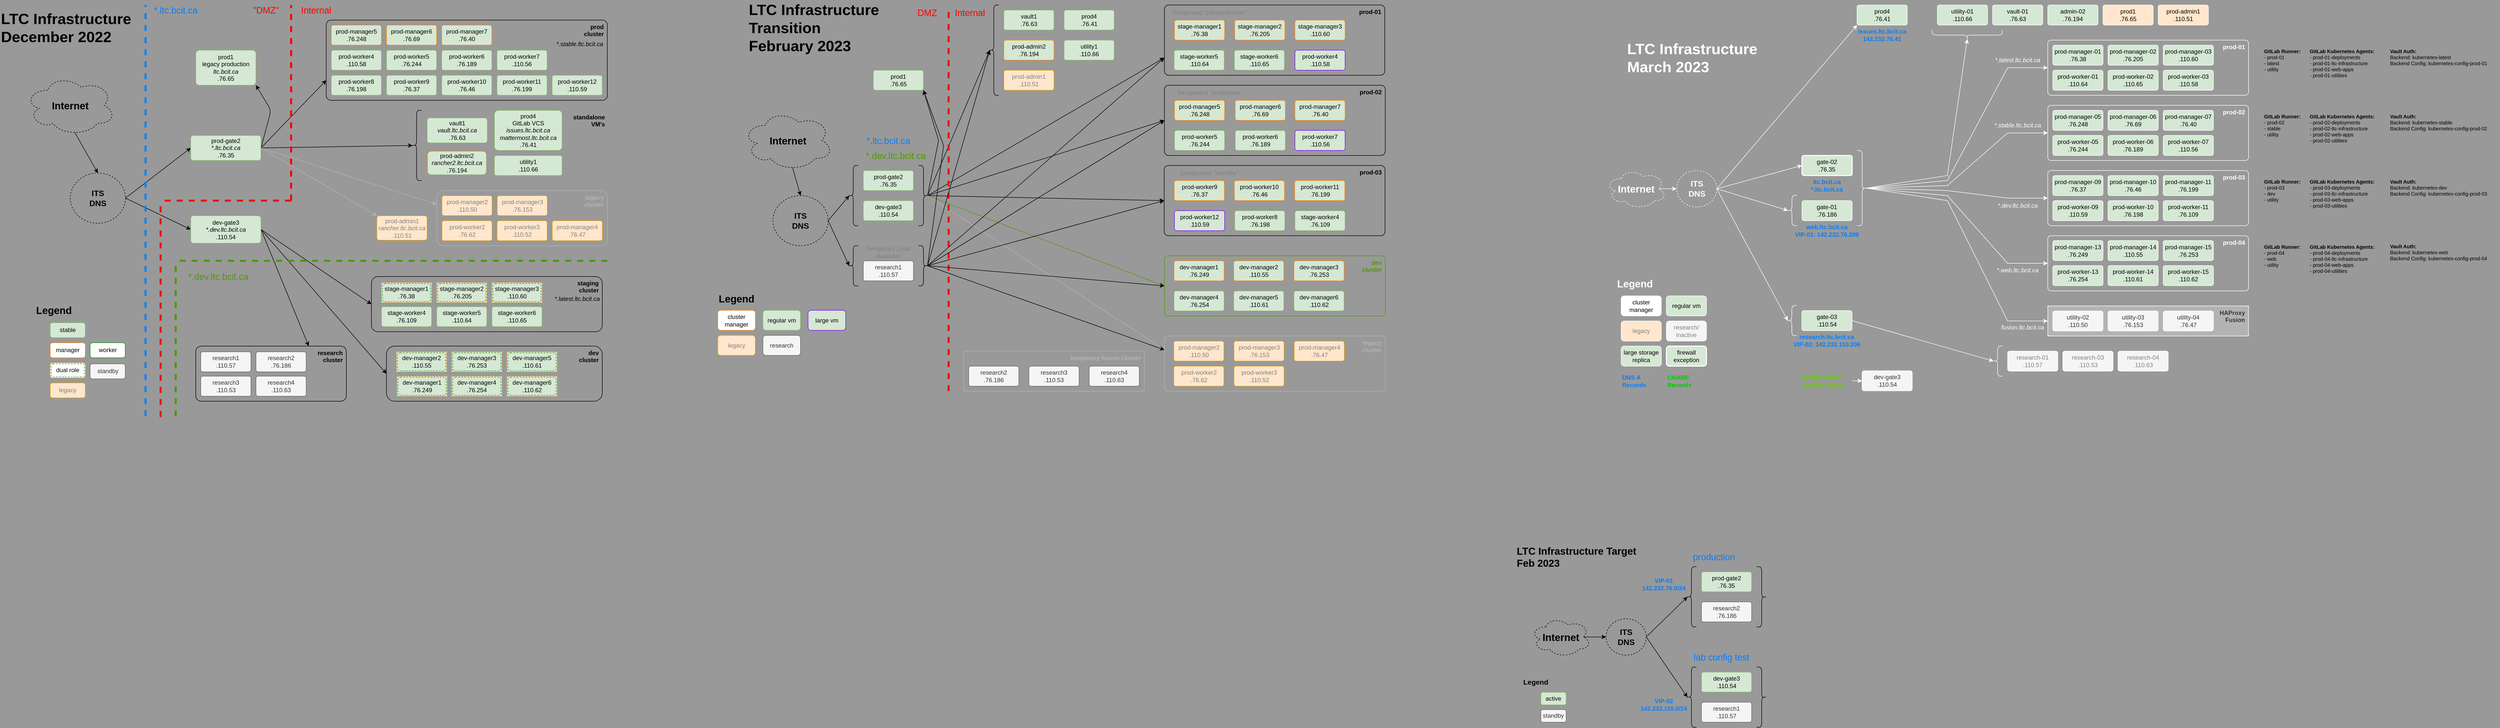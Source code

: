 <mxfile version="20.8.16" type="device"><diagram id="jypZsJmhGCqAaLn2Il6_" name="Page-1"><mxGraphModel dx="2591" dy="1108" grid="1" gridSize="10" guides="1" tooltips="1" connect="1" arrows="1" fold="1" page="1" pageScale="1" pageWidth="850" pageHeight="1100" background="#999999" math="0" shadow="0"><root><mxCell id="0"/><mxCell id="1" parent="0"/><mxCell id="ow81fTfsdcnP5gHgwDa_-328" value="&lt;font style=&quot;font-size: 12px;&quot;&gt;Temporary Load Balancer&lt;/font&gt;" style="text;html=1;strokeColor=none;fillColor=none;align=center;verticalAlign=bottom;whiteSpace=wrap;rounded=0;fontColor=#808080;" parent="1" vertex="1"><mxGeometry x="960" y="529.86" width="100" height="30" as="geometry"/></mxCell><mxCell id="ow81fTfsdcnP5gHgwDa_-120" value="&lt;b&gt;prod-03&lt;br&gt;&lt;/b&gt;" style="shape=ext;margin=3;double=0;whiteSpace=wrap;html=1;align=right;fillColor=none;rounded=1;spacingRight=5;arcSize=6;verticalAlign=top;" parent="1" vertex="1"><mxGeometry x="1559.5" y="370" width="440" height="140" as="geometry"/></mxCell><mxCell id="ssO4QC-9UpLF29hUccAE-41" value="&lt;blockquote style=&quot;margin: 0 0 0 40px ; border: none ; padding: 0px&quot;&gt;&lt;/blockquote&gt;&lt;blockquote style=&quot;margin: 0 0 0 40px ; border: none ; padding: 0px&quot;&gt;&lt;/blockquote&gt;&lt;b&gt;research&lt;/b&gt;&lt;br&gt;&lt;b&gt;cluster&lt;/b&gt;" style="shape=ext;margin=3;double=0;whiteSpace=wrap;html=1;align=right;fillColor=none;rounded=1;perimeterSpacing=0;labelPadding=0;noLabel=0;perimeter=rectanglePerimeter;spacingRight=5;verticalAlign=top;arcSize=10;" parent="1" vertex="1"><mxGeometry x="-370" y="730" width="300" height="110" as="geometry"/></mxCell><mxCell id="ssO4QC-9UpLF29hUccAE-64" style="rounded=0;orthogonalLoop=1;jettySize=auto;html=1;exitX=0.55;exitY=0.95;exitDx=0;exitDy=0;exitPerimeter=0;entryX=0.5;entryY=0;entryDx=0;entryDy=0;" parent="1" source="ssO4QC-9UpLF29hUccAE-2" target="ssO4QC-9UpLF29hUccAE-63" edge="1"><mxGeometry relative="1" as="geometry"><mxPoint x="-1541.25" y="390.5" as="targetPoint"/><mxPoint x="-1147.25" y="415" as="sourcePoint"/></mxGeometry></mxCell><mxCell id="ssO4QC-9UpLF29hUccAE-2" value="&lt;b&gt;&lt;font style=&quot;font-size: 20px&quot;&gt;Internet&lt;/font&gt;&lt;/b&gt;" style="ellipse;shape=cloud;whiteSpace=wrap;html=1;align=center;dashed=1;fillColor=none;" parent="1" vertex="1"><mxGeometry x="-710" y="190.0" width="180" height="120" as="geometry"/></mxCell><mxCell id="ssO4QC-9UpLF29hUccAE-78" style="edgeStyle=none;orthogonalLoop=1;jettySize=auto;html=1;exitX=1;exitY=0.5;exitDx=0;exitDy=0;entryX=0;entryY=0.75;entryDx=0;entryDy=0;" parent="1" source="PNpzHPKhy2_oN3R26td1-1" target="ssO4QC-9UpLF29hUccAE-26" edge="1"><mxGeometry relative="1" as="geometry"><mxPoint x="-346" y="592" as="targetPoint"/><mxPoint x="-262.0" y="420" as="sourcePoint"/></mxGeometry></mxCell><mxCell id="ssO4QC-9UpLF29hUccAE-79" style="edgeStyle=none;orthogonalLoop=1;jettySize=auto;html=1;exitX=1;exitY=0.5;exitDx=0;exitDy=0;entryX=0;entryY=0.5;entryDx=0;entryDy=0;" parent="1" source="ssO4QC-9UpLF29hUccAE-4" target="ssO4QC-9UpLF29hUccAE-27" edge="1"><mxGeometry relative="1" as="geometry"><mxPoint x="-260" y="715" as="sourcePoint"/></mxGeometry></mxCell><mxCell id="ssO4QC-9UpLF29hUccAE-82" style="edgeStyle=none;orthogonalLoop=1;jettySize=auto;html=1;exitX=1;exitY=0.5;exitDx=0;exitDy=0;entryX=0.1;entryY=0.5;entryDx=0;entryDy=0;entryPerimeter=0;" parent="1" source="PNpzHPKhy2_oN3R26td1-1" target="jkpW9OEC9UxfsNG3zo9g-3" edge="1"><mxGeometry relative="1" as="geometry"><mxPoint x="-262.0" y="420" as="sourcePoint"/></mxGeometry></mxCell><mxCell id="ssO4QC-9UpLF29hUccAE-3" value="research3&lt;i&gt;&lt;br&gt;&lt;/i&gt;.110.53" style="rounded=1;arcSize=10;whiteSpace=wrap;html=1;align=center;fillColor=#f5f5f5;strokeColor=#666666;fontColor=#333333;" parent="1" vertex="1"><mxGeometry x="-360" y="790" width="100" height="40" as="geometry"/></mxCell><mxCell id="ssO4QC-9UpLF29hUccAE-83" style="edgeStyle=none;orthogonalLoop=1;jettySize=auto;html=1;exitX=1;exitY=0.5;exitDx=0;exitDy=0;entryX=0;entryY=0.5;entryDx=0;entryDy=0;" parent="1" source="ssO4QC-9UpLF29hUccAE-4" target="ssO4QC-9UpLF29hUccAE-28" edge="1"><mxGeometry relative="1" as="geometry"><mxPoint x="-260" y="715" as="sourcePoint"/><mxPoint x="2.0" y="801.43" as="targetPoint"/></mxGeometry></mxCell><mxCell id="ssO4QC-9UpLF29hUccAE-86" style="edgeStyle=none;orthogonalLoop=1;jettySize=auto;html=1;exitX=1;exitY=0.5;exitDx=0;exitDy=0;entryX=0.75;entryY=0;entryDx=0;entryDy=0;" parent="1" source="ssO4QC-9UpLF29hUccAE-4" target="ssO4QC-9UpLF29hUccAE-41" edge="1"><mxGeometry relative="1" as="geometry"><mxPoint x="-260" y="715" as="sourcePoint"/></mxGeometry></mxCell><mxCell id="ssO4QC-9UpLF29hUccAE-4" value="dev-gate3&lt;br&gt;&lt;i&gt;*.dev.ltc.bcit.ca&lt;br&gt;&lt;/i&gt;.110.54" style="rounded=1;arcSize=10;whiteSpace=wrap;html=1;align=center;fillColor=#d5e8d4;strokeColor=#82b366;" parent="1" vertex="1"><mxGeometry x="-380" y="470" width="140" height="55" as="geometry"/></mxCell><mxCell id="ssO4QC-9UpLF29hUccAE-30" value="prod4&lt;br&gt;GitLab VCS&lt;br&gt;&lt;i&gt;issues.ltc.bcit.ca&lt;br&gt;mattermost.ltc.bcit.ca&lt;br&gt;&lt;/i&gt;.76.41" style="rounded=1;arcSize=10;whiteSpace=wrap;html=1;align=center;fillColor=#d5e8d4;strokeColor=#82b366;" parent="1" vertex="1"><mxGeometry x="225" y="260" width="135" height="80" as="geometry"/></mxCell><mxCell id="ssO4QC-9UpLF29hUccAE-62" value="prod1&lt;br&gt;legacy production&lt;br&gt;&lt;i&gt;ltc.bcit.ca&lt;br&gt;&lt;/i&gt;.76.65" style="rounded=1;arcSize=10;whiteSpace=wrap;html=1;align=center;fillColor=#d5e8d4;strokeColor=#82b366;" parent="1" vertex="1"><mxGeometry x="-370" y="140" width="120" height="70" as="geometry"/></mxCell><mxCell id="ssO4QC-9UpLF29hUccAE-69" style="edgeStyle=none;orthogonalLoop=1;jettySize=auto;html=1;entryX=0;entryY=0.5;entryDx=0;entryDy=0;exitX=1;exitY=0.5;exitDx=0;exitDy=0;strokeWidth=1;strokeColor=#000000;" parent="1" source="ssO4QC-9UpLF29hUccAE-63" target="PNpzHPKhy2_oN3R26td1-1" edge="1"><mxGeometry relative="1" as="geometry"><mxPoint x="-1391.25" y="530.5" as="sourcePoint"/><mxPoint x="-458" y="420" as="targetPoint"/></mxGeometry></mxCell><mxCell id="ssO4QC-9UpLF29hUccAE-70" style="edgeStyle=none;orthogonalLoop=1;jettySize=auto;html=1;exitX=1;exitY=0.5;exitDx=0;exitDy=0;entryX=0;entryY=0.5;entryDx=0;entryDy=0;" parent="1" source="ssO4QC-9UpLF29hUccAE-63" target="ssO4QC-9UpLF29hUccAE-4" edge="1"><mxGeometry relative="1" as="geometry"><mxPoint x="-854" y="729" as="targetPoint"/></mxGeometry></mxCell><mxCell id="ssO4QC-9UpLF29hUccAE-72" style="edgeStyle=none;orthogonalLoop=1;jettySize=auto;html=1;entryX=1;entryY=1;entryDx=0;entryDy=0;exitX=1;exitY=0.5;exitDx=0;exitDy=0;" parent="1" source="PNpzHPKhy2_oN3R26td1-1" target="ssO4QC-9UpLF29hUccAE-62" edge="1"><mxGeometry relative="1" as="geometry"><mxPoint x="-262.0" y="420" as="sourcePoint"/><mxPoint x="-497" y="495" as="targetPoint"/><Array as="points"><mxPoint x="-220" y="260"/></Array></mxGeometry></mxCell><mxCell id="ssO4QC-9UpLF29hUccAE-63" value="&lt;b style=&quot;font-size: 16px&quot;&gt;ITS&lt;br&gt;DNS&lt;/b&gt;" style="ellipse;whiteSpace=wrap;html=1;align=center;dashed=1;rounded=1;fillColor=none;" parent="1" vertex="1"><mxGeometry x="-620" y="385" width="110" height="100" as="geometry"/></mxCell><mxCell id="ssO4QC-9UpLF29hUccAE-97" value="&lt;font style=&quot;font-size: 30px&quot;&gt;&lt;b&gt;LTC Infrastructure&lt;br&gt;December 2022&lt;/b&gt;&lt;/font&gt;" style="text;html=1;strokeColor=none;fillColor=none;align=left;verticalAlign=middle;whiteSpace=wrap;rounded=0;" parent="1" vertex="1"><mxGeometry x="-760" y="40.0" width="280" height="110" as="geometry"/></mxCell><mxCell id="LwrFlGE9gnEI0ruCcwtA-46" value="&lt;font color=&quot;#ff0000&quot; style=&quot;font-size: 18px&quot;&gt;&quot;DMZ&quot;&lt;/font&gt;" style="text;html=1;strokeColor=none;fillColor=none;align=center;verticalAlign=middle;whiteSpace=wrap;rounded=0;dashed=1;fontSize=20;labelPosition=center;verticalLabelPosition=middle;" parent="1" vertex="1"><mxGeometry x="-270" y="40.0" width="80" height="40" as="geometry"/></mxCell><mxCell id="LwrFlGE9gnEI0ruCcwtA-48" value="&lt;font color=&quot;#ff0000&quot; style=&quot;font-size: 18px&quot;&gt;Internal&lt;/font&gt;" style="text;html=1;strokeColor=none;fillColor=none;align=center;verticalAlign=middle;whiteSpace=wrap;rounded=0;dashed=1;fontSize=20;" parent="1" vertex="1"><mxGeometry x="-170" y="40.0" width="80" height="40" as="geometry"/></mxCell><mxCell id="LwrFlGE9gnEI0ruCcwtA-50" value="" style="endArrow=none;dashed=1;html=1;strokeWidth=4;rounded=1;fontSize=26;fontColor=#FF0000;strokeColor=#FF0000;" parent="1" edge="1"><mxGeometry width="50" height="50" relative="1" as="geometry"><mxPoint x="-180" y="440" as="sourcePoint"/><mxPoint x="-180" y="50.0" as="targetPoint"/></mxGeometry></mxCell><mxCell id="Dh-eU6Jg2qnH6y2vMVN5-1" style="edgeStyle=none;orthogonalLoop=1;jettySize=auto;html=1;entryX=0;entryY=0.25;entryDx=0;entryDy=0;strokeColor=#B3B3B3;exitX=1;exitY=0.5;exitDx=0;exitDy=0;" parent="1" source="PNpzHPKhy2_oN3R26td1-1" target="qlhoAPYAnQ4pRfNkZIUs-2" edge="1"><mxGeometry relative="1" as="geometry"><mxPoint x="-567" y="1130" as="targetPoint"/><mxPoint x="-262.0" y="420" as="sourcePoint"/></mxGeometry></mxCell><mxCell id="qlhoAPYAnQ4pRfNkZIUs-22" value="" style="endArrow=none;dashed=1;html=1;rounded=1;fontSize=26;strokeColor=#007FFF;fontColor=#FF0000;strokeWidth=4;" parent="1" edge="1"><mxGeometry width="50" height="50" relative="1" as="geometry"><mxPoint x="-470" y="870" as="sourcePoint"/><mxPoint x="-470" y="50.0" as="targetPoint"/></mxGeometry></mxCell><mxCell id="qlhoAPYAnQ4pRfNkZIUs-24" value="" style="endArrow=none;dashed=1;html=1;rounded=1;fontSize=26;strokeColor=#4D9900;fontColor=#FF0000;strokeWidth=4;" parent="1" edge="1"><mxGeometry width="50" height="50" relative="1" as="geometry"><mxPoint x="450" y="560" as="sourcePoint"/><mxPoint x="-410" y="560" as="targetPoint"/></mxGeometry></mxCell><mxCell id="qlhoAPYAnQ4pRfNkZIUs-25" value="" style="endArrow=none;dashed=1;html=1;rounded=1;fontSize=26;strokeColor=#4D9900;fontColor=#FF0000;strokeWidth=4;" parent="1" edge="1"><mxGeometry width="50" height="50" relative="1" as="geometry"><mxPoint x="-410" y="870" as="sourcePoint"/><mxPoint x="-410" y="560" as="targetPoint"/></mxGeometry></mxCell><mxCell id="qlhoAPYAnQ4pRfNkZIUs-26" value="&lt;font style=&quot;font-size: 18px&quot; color=&quot;#007fff&quot;&gt;*.ltc.bcit.ca&lt;/font&gt;" style="text;html=1;strokeColor=none;fillColor=none;align=center;verticalAlign=middle;whiteSpace=wrap;rounded=0;dashed=1;fontSize=20;" parent="1" vertex="1"><mxGeometry x="-460" y="40.0" width="100" height="40" as="geometry"/></mxCell><mxCell id="qlhoAPYAnQ4pRfNkZIUs-27" value="&lt;font style=&quot;font-size: 18px&quot; color=&quot;#4d9900&quot;&gt;*.dev.ltc.bcit.ca&lt;/font&gt;" style="text;html=1;strokeColor=none;fillColor=none;align=center;verticalAlign=middle;whiteSpace=wrap;rounded=0;dashed=1;fontSize=20;" parent="1" vertex="1"><mxGeometry x="-390" y="571.43" width="130" height="40" as="geometry"/></mxCell><mxCell id="YeYnGHtXRdd9GafCND93-4" value="" style="group" parent="1" vertex="1" connectable="0"><mxGeometry x="-690" y="643.43" width="181" height="190" as="geometry"/></mxCell><mxCell id="ssO4QC-9UpLF29hUccAE-94" value="stable" style="whiteSpace=wrap;html=1;align=center;rounded=1;fillColor=#d5e8d4;strokeColor=#82b366;" parent="YeYnGHtXRdd9GafCND93-4" vertex="1"><mxGeometry x="30" y="40" width="70" height="30" as="geometry"/></mxCell><mxCell id="ssO4QC-9UpLF29hUccAE-96" value="standby" style="whiteSpace=wrap;html=1;align=center;rounded=1;fillColor=#f5f5f5;fontColor=#333333;strokeColor=#666666;" parent="YeYnGHtXRdd9GafCND93-4" vertex="1"><mxGeometry x="109.5" y="122" width="70" height="30" as="geometry"/></mxCell><mxCell id="Fg-Uhp-u95UDLk2gJvwy-1" value="manager" style="whiteSpace=wrap;html=1;align=center;rounded=1;strokeColor=#FF8000;" parent="YeYnGHtXRdd9GafCND93-4" vertex="1"><mxGeometry x="30" y="80" width="70" height="30" as="geometry"/></mxCell><mxCell id="Fg-Uhp-u95UDLk2gJvwy-2" value="worker" style="whiteSpace=wrap;html=1;align=center;rounded=1;strokeColor=#009900;" parent="YeYnGHtXRdd9GafCND93-4" vertex="1"><mxGeometry x="109.5" y="80" width="70" height="30" as="geometry"/></mxCell><mxCell id="Fg-Uhp-u95UDLk2gJvwy-3" value="dual role" style="whiteSpace=wrap;html=1;align=center;rounded=1;strokeColor=#FF8000;dashed=1;" parent="YeYnGHtXRdd9GafCND93-4" vertex="1"><mxGeometry x="30" y="120" width="70" height="30" as="geometry"/></mxCell><mxCell id="LwrFlGE9gnEI0ruCcwtA-1" value="" style="whiteSpace=wrap;html=1;align=center;rounded=1;strokeColor=#009900;dashed=1;fillColor=none;perimeterSpacing=1;" parent="YeYnGHtXRdd9GafCND93-4" vertex="1"><mxGeometry x="32" y="122" width="66" height="26" as="geometry"/></mxCell><mxCell id="LwrFlGE9gnEI0ruCcwtA-42" value="&lt;font size=&quot;1&quot;&gt;&lt;b style=&quot;font-size: 20px&quot;&gt;Legend&lt;/b&gt;&lt;/font&gt;" style="text;html=1;strokeColor=none;fillColor=none;align=left;verticalAlign=middle;whiteSpace=wrap;rounded=0;" parent="YeYnGHtXRdd9GafCND93-4" vertex="1"><mxGeometry width="87" height="30" as="geometry"/></mxCell><mxCell id="Dh-eU6Jg2qnH6y2vMVN5-3" value="&lt;font color=&quot;#808080&quot;&gt;legacy&lt;/font&gt;" style="whiteSpace=wrap;html=1;align=center;rounded=1;fillColor=#ffe6cc;strokeColor=#d79b00;" parent="YeYnGHtXRdd9GafCND93-4" vertex="1"><mxGeometry x="30" y="160" width="70" height="30" as="geometry"/></mxCell><mxCell id="PNpzHPKhy2_oN3R26td1-1" value="prod-gate2&lt;br&gt;&lt;i&gt;*.ltc.bcit.ca&lt;br&gt;&lt;/i&gt;.76.35" style="rounded=1;arcSize=10;whiteSpace=wrap;html=1;align=center;fillColor=#d5e8d4;strokeColor=#82b366;" parent="1" vertex="1"><mxGeometry x="-380" y="310" width="140" height="50" as="geometry"/></mxCell><mxCell id="ssO4QC-9UpLF29hUccAE-31" value="vault1&lt;br&gt;&lt;i&gt;vault.ltc.bcit.ca&lt;br&gt;&lt;/i&gt;.76.63" style="rounded=1;arcSize=10;whiteSpace=wrap;html=1;align=center;fillColor=#d5e8d4;strokeColor=#82b366;" parent="1" vertex="1"><mxGeometry x="91" y="275" width="120" height="50" as="geometry"/></mxCell><mxCell id="LwrFlGE9gnEI0ruCcwtA-11" value="utility1&lt;br&gt;.110.66" style="rounded=1;arcSize=10;whiteSpace=wrap;html=1;align=center;fillColor=#d5e8d4;strokeColor=#82b366;" parent="1" vertex="1"><mxGeometry x="225" y="350" width="135" height="40" as="geometry"/></mxCell><mxCell id="ssO4QC-9UpLF29hUccAE-26" value="&lt;b&gt;prod&lt;br&gt;cluster&lt;/b&gt;" style="shape=ext;margin=3;double=0;whiteSpace=wrap;html=1;align=right;fillColor=none;rounded=1;spacingRight=5;arcSize=6;verticalAlign=top;" parent="1" vertex="1"><mxGeometry x="-110" y="80" width="560" height="160" as="geometry"/></mxCell><mxCell id="ssO4QC-9UpLF29hUccAE-5" value="prod-manager5&lt;br&gt;.76.248" style="rounded=1;arcSize=10;whiteSpace=wrap;html=1;align=center;fillColor=#d5e8d4;strokeColor=#FF8000;strokeWidth=1;" parent="1" vertex="1"><mxGeometry x="-100" y="90" width="100" height="40" as="geometry"/></mxCell><mxCell id="ssO4QC-9UpLF29hUccAE-7" value="prod-manager6&lt;br&gt;.76.69" style="rounded=1;arcSize=10;whiteSpace=wrap;html=1;align=center;fillColor=#d5e8d4;strokeColor=#FF8000;strokeWidth=1;" parent="1" vertex="1"><mxGeometry x="10" y="90" width="100" height="40" as="geometry"/></mxCell><mxCell id="ssO4QC-9UpLF29hUccAE-8" value="prod-manager7&lt;br&gt;.76.40" style="rounded=1;arcSize=10;whiteSpace=wrap;html=1;align=center;fillColor=#d5e8d4;strokeColor=#FF8000;strokeWidth=1;" parent="1" vertex="1"><mxGeometry x="120" y="90" width="100" height="40" as="geometry"/></mxCell><mxCell id="ssO4QC-9UpLF29hUccAE-10" value="prod-worker5&lt;br&gt;.76.244" style="rounded=1;arcSize=10;whiteSpace=wrap;html=1;align=center;fillColor=#d5e8d4;strokeColor=#82b366;" parent="1" vertex="1"><mxGeometry x="10" y="140" width="100" height="40" as="geometry"/></mxCell><mxCell id="ssO4QC-9UpLF29hUccAE-11" value="prod-worker7&lt;br&gt;.110.56" style="rounded=1;arcSize=10;whiteSpace=wrap;html=1;align=center;fillColor=#d5e8d4;strokeColor=#82b366;" parent="1" vertex="1"><mxGeometry x="230" y="140" width="100" height="40" as="geometry"/></mxCell><mxCell id="ssO4QC-9UpLF29hUccAE-12" value="prod-worker10&lt;br&gt;.76.46" style="rounded=1;arcSize=10;whiteSpace=wrap;html=1;align=center;fillColor=#d5e8d4;strokeColor=#82b366;" parent="1" vertex="1"><mxGeometry x="120" y="190.0" width="100" height="40" as="geometry"/></mxCell><mxCell id="ssO4QC-9UpLF29hUccAE-13" value="prod-worker11&lt;br&gt;.76.199" style="rounded=1;arcSize=10;whiteSpace=wrap;html=1;align=center;fillColor=#d5e8d4;strokeColor=#82b366;" parent="1" vertex="1"><mxGeometry x="230" y="190.0" width="100" height="40" as="geometry"/></mxCell><mxCell id="ssO4QC-9UpLF29hUccAE-38" value="prod-worker6&lt;br&gt;.76.189" style="rounded=1;arcSize=10;whiteSpace=wrap;html=1;align=center;fillColor=#d5e8d4;strokeColor=#82b366;" parent="1" vertex="1"><mxGeometry x="120" y="140" width="100" height="40" as="geometry"/></mxCell><mxCell id="ssO4QC-9UpLF29hUccAE-39" value="prod-worker8&lt;br&gt;.76.198" style="rounded=1;arcSize=10;whiteSpace=wrap;html=1;align=center;fillColor=#d5e8d4;strokeColor=#82b366;" parent="1" vertex="1"><mxGeometry x="-100" y="190.0" width="100" height="40" as="geometry"/></mxCell><mxCell id="ssO4QC-9UpLF29hUccAE-40" value="prod-worker9&lt;br&gt;.76.37" style="rounded=1;arcSize=10;whiteSpace=wrap;html=1;align=center;fillColor=#d5e8d4;strokeColor=#82b366;" parent="1" vertex="1"><mxGeometry x="10" y="190.0" width="100" height="40" as="geometry"/></mxCell><mxCell id="ssO4QC-9UpLF29hUccAE-90" value="prod-worker12&lt;br&gt;.110.59" style="rounded=1;arcSize=10;whiteSpace=wrap;html=1;align=center;fillColor=#d5e8d4;strokeColor=#82b366;" parent="1" vertex="1"><mxGeometry x="340" y="190.0" width="100" height="40" as="geometry"/></mxCell><mxCell id="ssO4QC-9UpLF29hUccAE-91" value="prod-worker4&lt;br&gt;.110.58" style="rounded=1;arcSize=10;whiteSpace=wrap;html=1;align=center;fillColor=#d5e8d4;strokeColor=#82b366;" parent="1" vertex="1"><mxGeometry x="-100" y="140" width="100" height="40" as="geometry"/></mxCell><mxCell id="W54xGEWVpOymsmDxxhs8-1" value="&lt;i&gt;*.stable.ltc.bcit.ca&lt;/i&gt;" style="text;html=1;strokeColor=none;fillColor=none;align=center;verticalAlign=middle;whiteSpace=wrap;rounded=0;" parent="1" vertex="1"><mxGeometry x="340" y="120" width="110" height="15" as="geometry"/></mxCell><mxCell id="N2DNQkJXmUBHBwdCpJbm-1" value="" style="endArrow=none;dashed=1;html=1;strokeWidth=4;rounded=1;fontSize=26;fontColor=#FF0000;strokeColor=#FF0000;" parent="1" edge="1"><mxGeometry width="50" height="50" relative="1" as="geometry"><mxPoint x="-180" y="440" as="sourcePoint"/><mxPoint x="-440" y="440" as="targetPoint"/></mxGeometry></mxCell><mxCell id="N2DNQkJXmUBHBwdCpJbm-2" value="" style="endArrow=none;dashed=1;html=1;strokeWidth=4;rounded=1;fontSize=26;fontColor=#FF0000;strokeColor=#FF0000;" parent="1" edge="1"><mxGeometry width="50" height="50" relative="1" as="geometry"><mxPoint x="-440" y="871.43" as="sourcePoint"/><mxPoint x="-440" y="441.43" as="targetPoint"/></mxGeometry></mxCell><mxCell id="jkpW9OEC9UxfsNG3zo9g-2" value="" style="group" parent="1" vertex="1" connectable="0"><mxGeometry x="90" y="340" width="121" height="50" as="geometry"/></mxCell><mxCell id="LwrFlGE9gnEI0ruCcwtA-3" value="" style="whiteSpace=wrap;html=1;align=center;rounded=1;strokeColor=#82b366;dashed=1;fillColor=#d5e8d4;perimeterSpacing=1;container=0;" parent="jkpW9OEC9UxfsNG3zo9g-2" vertex="1"><mxGeometry x="2" y="1.75" width="117" height="46.5" as="geometry"/></mxCell><mxCell id="LwrFlGE9gnEI0ruCcwtA-2" value="prod-admin2&lt;i&gt;&lt;br&gt;rancher2.ltc.bcit.ca&lt;br&gt;&lt;/i&gt;.76.194" style="whiteSpace=wrap;html=1;align=center;rounded=1;strokeColor=#FF8000;dashed=1;fillColor=none;container=0;" parent="jkpW9OEC9UxfsNG3zo9g-2" vertex="1"><mxGeometry width="121" height="50" as="geometry"/></mxCell><mxCell id="jkpW9OEC9UxfsNG3zo9g-3" value="" style="shape=curlyBracket;whiteSpace=wrap;html=1;rounded=1;" parent="1" vertex="1"><mxGeometry x="60" y="260" width="20" height="140" as="geometry"/></mxCell><mxCell id="jkpW9OEC9UxfsNG3zo9g-4" value="&lt;div style=&quot;text-align: right&quot;&gt;&lt;b&gt;standalone&lt;/b&gt;&lt;/div&gt;&lt;b&gt;&lt;div style=&quot;text-align: right&quot;&gt;&lt;b&gt;VM's&lt;/b&gt;&lt;/div&gt;&lt;/b&gt;" style="text;whiteSpace=wrap;html=1;" parent="1" vertex="1"><mxGeometry x="380" y="260" width="60" height="40" as="geometry"/></mxCell><mxCell id="jkpW9OEC9UxfsNG3zo9g-5" value="research4&lt;br&gt;.110.63" style="rounded=1;arcSize=10;whiteSpace=wrap;html=1;align=center;fillColor=#f5f5f5;strokeColor=#666666;fontColor=#333333;" parent="1" vertex="1"><mxGeometry x="-250" y="790" width="100" height="40" as="geometry"/></mxCell><mxCell id="ssO4QC-9UpLF29hUccAE-27" value="&lt;b&gt;staging&lt;br&gt;cluster&lt;/b&gt;" style="shape=ext;margin=3;double=0;whiteSpace=wrap;html=1;align=right;fillColor=none;rounded=1;strokeColor=default;strokeWidth=1;spacingRight=5;arcSize=12;verticalAlign=top;" parent="1" vertex="1"><mxGeometry x="-20" y="591.43" width="460" height="110" as="geometry"/></mxCell><mxCell id="LwrFlGE9gnEI0ruCcwtA-8" value="stage-worker4&lt;br&gt;.76.109" style="rounded=1;arcSize=10;whiteSpace=wrap;html=1;align=center;fillColor=#d5e8d4;strokeColor=#82b366;" parent="1" vertex="1"><mxGeometry y="651.43" width="100" height="40" as="geometry"/></mxCell><mxCell id="LwrFlGE9gnEI0ruCcwtA-9" value="stage-worker5&lt;br&gt;.110.64" style="rounded=1;arcSize=10;whiteSpace=wrap;html=1;align=center;fillColor=#d5e8d4;strokeColor=#82b366;" parent="1" vertex="1"><mxGeometry x="110" y="651.43" width="100" height="40" as="geometry"/></mxCell><mxCell id="LwrFlGE9gnEI0ruCcwtA-10" value="stage-worker6&lt;br&gt;.110.65" style="rounded=1;arcSize=10;whiteSpace=wrap;html=1;align=center;fillColor=#d5e8d4;strokeColor=#82b366;" parent="1" vertex="1"><mxGeometry x="220" y="651.43" width="100" height="40" as="geometry"/></mxCell><mxCell id="LwrFlGE9gnEI0ruCcwtA-13" value="" style="group;fillColor=#d5e8d4;strokeColor=none;" parent="1" vertex="1" connectable="0"><mxGeometry y="603.43" width="100" height="40" as="geometry"/></mxCell><mxCell id="LwrFlGE9gnEI0ruCcwtA-14" value="" style="whiteSpace=wrap;html=1;align=center;rounded=1;strokeColor=#009900;dashed=1;fillColor=none;perimeterSpacing=1;" parent="LwrFlGE9gnEI0ruCcwtA-13" vertex="1"><mxGeometry x="2" y="2" width="96" height="36" as="geometry"/></mxCell><mxCell id="LwrFlGE9gnEI0ruCcwtA-15" value="stage-manager1&lt;br&gt;.76.38" style="whiteSpace=wrap;html=1;align=center;rounded=1;strokeColor=#FF8000;dashed=1;fillColor=none;" parent="LwrFlGE9gnEI0ruCcwtA-13" vertex="1"><mxGeometry width="100" height="40" as="geometry"/></mxCell><mxCell id="LwrFlGE9gnEI0ruCcwtA-17" value="" style="group;fillColor=#d5e8d4;strokeColor=none;" parent="1" vertex="1" connectable="0"><mxGeometry x="110" y="603.43" width="100" height="40" as="geometry"/></mxCell><mxCell id="LwrFlGE9gnEI0ruCcwtA-18" value="" style="whiteSpace=wrap;html=1;align=center;rounded=1;strokeColor=#009900;dashed=1;fillColor=none;perimeterSpacing=1;" parent="LwrFlGE9gnEI0ruCcwtA-17" vertex="1"><mxGeometry x="2" y="2" width="96" height="36" as="geometry"/></mxCell><mxCell id="LwrFlGE9gnEI0ruCcwtA-19" value="stage-manager2&lt;br&gt;.76.205" style="whiteSpace=wrap;html=1;align=center;rounded=1;strokeColor=#FF8000;dashed=1;fillColor=none;" parent="LwrFlGE9gnEI0ruCcwtA-17" vertex="1"><mxGeometry width="100" height="40" as="geometry"/></mxCell><mxCell id="LwrFlGE9gnEI0ruCcwtA-20" value="" style="group;fillColor=#d5e8d4;strokeColor=none;" parent="1" vertex="1" connectable="0"><mxGeometry x="220" y="603.43" width="100" height="40" as="geometry"/></mxCell><mxCell id="LwrFlGE9gnEI0ruCcwtA-21" value="" style="whiteSpace=wrap;html=1;align=center;rounded=1;strokeColor=#009900;dashed=1;fillColor=none;perimeterSpacing=1;" parent="LwrFlGE9gnEI0ruCcwtA-20" vertex="1"><mxGeometry x="2" y="2" width="96" height="36" as="geometry"/></mxCell><mxCell id="LwrFlGE9gnEI0ruCcwtA-22" value="stage-manager3&lt;br&gt;.110.60" style="whiteSpace=wrap;html=1;align=center;rounded=1;strokeColor=#FF8000;dashed=1;fillColor=none;" parent="LwrFlGE9gnEI0ruCcwtA-20" vertex="1"><mxGeometry width="100" height="40" as="geometry"/></mxCell><mxCell id="ssO4QC-9UpLF29hUccAE-28" value="&lt;b&gt;dev&lt;br&gt;cluster&lt;/b&gt;" style="shape=ext;margin=3;double=0;whiteSpace=wrap;html=1;align=right;fillColor=none;rounded=1;spacingRight=5;verticalAlign=top;movable=1;resizable=1;rotatable=1;deletable=1;editable=1;connectable=1;" parent="1" vertex="1"><mxGeometry x="10" y="730" width="430" height="110" as="geometry"/></mxCell><mxCell id="ssO4QC-9UpLF29hUccAE-42" value="research1&lt;br&gt;.110.57" style="rounded=1;arcSize=10;whiteSpace=wrap;html=1;align=center;fillColor=#f5f5f5;strokeColor=#666666;fontColor=#333333;" parent="1" vertex="1"><mxGeometry x="-360" y="741.43" width="100" height="40" as="geometry"/></mxCell><mxCell id="ssO4QC-9UpLF29hUccAE-89" value="research2&lt;br&gt;.76.186" style="rounded=1;arcSize=10;whiteSpace=wrap;html=1;align=center;fillColor=#f5f5f5;strokeColor=#666666;fontColor=#333333;" parent="1" vertex="1"><mxGeometry x="-250" y="741.43" width="100" height="40" as="geometry"/></mxCell><mxCell id="LwrFlGE9gnEI0ruCcwtA-23" value="" style="group;fillColor=#d5e8d4;strokeColor=none;" parent="1" vertex="1" connectable="0"><mxGeometry x="30" y="741.43" width="100" height="40" as="geometry"/></mxCell><mxCell id="LwrFlGE9gnEI0ruCcwtA-24" value="" style="whiteSpace=wrap;html=1;align=center;rounded=1;strokeColor=#009900;dashed=1;fillColor=none;perimeterSpacing=1;" parent="LwrFlGE9gnEI0ruCcwtA-23" vertex="1"><mxGeometry x="2" y="2" width="96" height="36" as="geometry"/></mxCell><mxCell id="LwrFlGE9gnEI0ruCcwtA-25" value="dev-manager2&lt;br&gt;.110.55" style="whiteSpace=wrap;html=1;align=center;rounded=1;strokeColor=#FF8000;dashed=1;fillColor=none;" parent="LwrFlGE9gnEI0ruCcwtA-23" vertex="1"><mxGeometry width="100" height="40" as="geometry"/></mxCell><mxCell id="LwrFlGE9gnEI0ruCcwtA-26" value="" style="group;fillColor=#d5e8d4;strokeColor=none;" parent="1" vertex="1" connectable="0"><mxGeometry x="140" y="741.43" width="100" height="40" as="geometry"/></mxCell><mxCell id="LwrFlGE9gnEI0ruCcwtA-27" value="" style="whiteSpace=wrap;html=1;align=center;rounded=1;strokeColor=#009900;dashed=1;fillColor=none;perimeterSpacing=1;" parent="LwrFlGE9gnEI0ruCcwtA-26" vertex="1"><mxGeometry x="2" y="2" width="96" height="36" as="geometry"/></mxCell><mxCell id="LwrFlGE9gnEI0ruCcwtA-28" value="dev-manager3&lt;br&gt;.76.253" style="whiteSpace=wrap;html=1;align=center;rounded=1;strokeColor=#FF8000;dashed=1;fillColor=none;" parent="LwrFlGE9gnEI0ruCcwtA-26" vertex="1"><mxGeometry width="100" height="40" as="geometry"/></mxCell><mxCell id="LwrFlGE9gnEI0ruCcwtA-29" value="" style="group;fillColor=#d5e8d4;strokeColor=none;" parent="1" vertex="1" connectable="0"><mxGeometry x="250" y="741.43" width="100" height="40" as="geometry"/></mxCell><mxCell id="LwrFlGE9gnEI0ruCcwtA-30" value="" style="whiteSpace=wrap;html=1;align=center;rounded=1;strokeColor=#009900;dashed=1;fillColor=none;perimeterSpacing=1;" parent="LwrFlGE9gnEI0ruCcwtA-29" vertex="1"><mxGeometry x="2" y="2" width="96" height="36" as="geometry"/></mxCell><mxCell id="LwrFlGE9gnEI0ruCcwtA-31" value="dev-manager5&lt;br&gt;.110.61" style="whiteSpace=wrap;html=1;align=center;rounded=1;strokeColor=#FF8000;dashed=1;fillColor=none;" parent="LwrFlGE9gnEI0ruCcwtA-29" vertex="1"><mxGeometry width="100" height="40" as="geometry"/></mxCell><mxCell id="LwrFlGE9gnEI0ruCcwtA-33" value="" style="group;fillColor=#d5e8d4;strokeColor=none;" parent="1" vertex="1" connectable="0"><mxGeometry x="31" y="790" width="100" height="40" as="geometry"/></mxCell><mxCell id="LwrFlGE9gnEI0ruCcwtA-34" value="" style="whiteSpace=wrap;html=1;align=center;rounded=1;strokeColor=#009900;dashed=1;fillColor=none;perimeterSpacing=1;" parent="LwrFlGE9gnEI0ruCcwtA-33" vertex="1"><mxGeometry x="2" y="2" width="96" height="36" as="geometry"/></mxCell><mxCell id="LwrFlGE9gnEI0ruCcwtA-35" value="dev-manager1&lt;br&gt;.76.249" style="whiteSpace=wrap;html=1;align=center;rounded=1;strokeColor=#FF8000;dashed=1;fillColor=none;" parent="LwrFlGE9gnEI0ruCcwtA-33" vertex="1"><mxGeometry width="100" height="40" as="geometry"/></mxCell><mxCell id="LwrFlGE9gnEI0ruCcwtA-36" value="" style="group;fillColor=#d5e8d4;strokeColor=none;" parent="1" vertex="1" connectable="0"><mxGeometry x="140" y="790" width="100" height="40" as="geometry"/></mxCell><mxCell id="LwrFlGE9gnEI0ruCcwtA-37" value="" style="whiteSpace=wrap;html=1;align=center;rounded=1;strokeColor=#009900;dashed=1;fillColor=none;perimeterSpacing=1;" parent="LwrFlGE9gnEI0ruCcwtA-36" vertex="1"><mxGeometry x="2" y="2" width="96" height="36" as="geometry"/></mxCell><mxCell id="LwrFlGE9gnEI0ruCcwtA-38" value="dev-manager4&lt;br&gt;.76.254" style="whiteSpace=wrap;html=1;align=center;rounded=1;strokeColor=#FF8000;dashed=1;fillColor=none;" parent="LwrFlGE9gnEI0ruCcwtA-36" vertex="1"><mxGeometry width="100" height="40" as="geometry"/></mxCell><mxCell id="LwrFlGE9gnEI0ruCcwtA-39" value="" style="group;fillColor=#d5e8d4;strokeColor=none;" parent="1" vertex="1" connectable="0"><mxGeometry x="250" y="790" width="100" height="40" as="geometry"/></mxCell><mxCell id="LwrFlGE9gnEI0ruCcwtA-40" value="" style="whiteSpace=wrap;html=1;align=center;rounded=1;strokeColor=#009900;dashed=1;fillColor=none;perimeterSpacing=1;" parent="LwrFlGE9gnEI0ruCcwtA-39" vertex="1"><mxGeometry x="2" y="2" width="96" height="36" as="geometry"/></mxCell><mxCell id="LwrFlGE9gnEI0ruCcwtA-41" value="dev-manager6&lt;br&gt;.110.62" style="whiteSpace=wrap;html=1;align=center;rounded=1;strokeColor=#FF8000;dashed=1;fillColor=none;" parent="LwrFlGE9gnEI0ruCcwtA-39" vertex="1"><mxGeometry width="100" height="40" as="geometry"/></mxCell><mxCell id="W54xGEWVpOymsmDxxhs8-2" value="&lt;i&gt;*.latest.ltc.bcit.ca&lt;/i&gt;" style="text;html=1;strokeColor=none;fillColor=none;align=center;verticalAlign=middle;whiteSpace=wrap;rounded=0;" parent="1" vertex="1"><mxGeometry x="340" y="628.43" width="100" height="15" as="geometry"/></mxCell><mxCell id="qlhoAPYAnQ4pRfNkZIUs-2" value="&lt;b&gt;&lt;font color=&quot;#b3b3b3&quot;&gt;legacy&lt;br&gt;cluster&lt;/font&gt;&lt;/b&gt;" style="shape=ext;margin=3;double=0;whiteSpace=wrap;html=1;align=right;fillColor=none;rounded=1;strokeColor=#B3B3B3;strokeWidth=1;spacingRight=5;arcSize=12;verticalAlign=top;" parent="1" vertex="1"><mxGeometry x="110.25" y="420" width="340" height="110" as="geometry"/></mxCell><mxCell id="Dh-eU6Jg2qnH6y2vMVN5-2" value="&lt;font color=&quot;#808080&quot;&gt;prod-admin1&lt;br&gt;&lt;i&gt;rancher.ltc.bcit.ca&lt;br&gt;&lt;/i&gt;.110.51&lt;/font&gt;" style="rounded=1;arcSize=10;whiteSpace=wrap;html=1;align=center;fillColor=#ffe6cc;strokeColor=#d79b00;" parent="1" vertex="1"><mxGeometry x="-9.25" y="470" width="100.25" height="49" as="geometry"/></mxCell><mxCell id="Dh-eU6Jg2qnH6y2vMVN5-5" value="&lt;font color=&quot;#808080&quot;&gt;prod-manager4&lt;br&gt;.76.47&lt;/font&gt;" style="rounded=1;arcSize=10;whiteSpace=wrap;html=1;align=center;fillColor=#ffe6cc;strokeColor=#d79b00;" parent="1" vertex="1"><mxGeometry x="340.25" y="480" width="100" height="40" as="geometry"/></mxCell><mxCell id="qlhoAPYAnQ4pRfNkZIUs-16" value="&lt;font color=&quot;#808080&quot;&gt;prod-worker2&lt;br&gt;.76.62&lt;/font&gt;" style="rounded=1;arcSize=10;whiteSpace=wrap;html=1;align=center;fillColor=#ffe6cc;strokeColor=#d79b00;" parent="1" vertex="1"><mxGeometry x="120.5" y="480" width="100" height="40" as="geometry"/></mxCell><mxCell id="qlhoAPYAnQ4pRfNkZIUs-18" value="&lt;font color=&quot;#808080&quot;&gt;prod-manager3&lt;br&gt;.76.153&lt;/font&gt;" style="rounded=1;arcSize=10;whiteSpace=wrap;html=1;align=center;fillColor=#ffe6cc;strokeColor=#d79b00;" parent="1" vertex="1"><mxGeometry x="230.5" y="430" width="100" height="40" as="geometry"/></mxCell><mxCell id="qlhoAPYAnQ4pRfNkZIUs-19" value="&lt;font color=&quot;#808080&quot;&gt;prod-worker3&lt;br&gt;.110.52&lt;/font&gt;" style="rounded=1;arcSize=10;whiteSpace=wrap;html=1;align=center;fillColor=#ffe6cc;strokeColor=#d79b00;" parent="1" vertex="1"><mxGeometry x="230.25" y="480" width="100" height="40" as="geometry"/></mxCell><mxCell id="qlhoAPYAnQ4pRfNkZIUs-17" value="&lt;font color=&quot;#808080&quot;&gt;prod-manager2&lt;br&gt;.110.50&lt;/font&gt;" style="rounded=1;arcSize=10;whiteSpace=wrap;html=1;align=center;fillColor=#ffe6cc;strokeColor=#d79b00;" parent="1" vertex="1"><mxGeometry x="120.5" y="430" width="100" height="40" as="geometry"/></mxCell><mxCell id="jkpW9OEC9UxfsNG3zo9g-7" style="edgeStyle=none;orthogonalLoop=1;jettySize=auto;html=1;entryX=0;entryY=0;entryDx=0;entryDy=0;strokeColor=#B3B3B3;exitX=1;exitY=0.5;exitDx=0;exitDy=0;" parent="1" source="PNpzHPKhy2_oN3R26td1-1" target="Dh-eU6Jg2qnH6y2vMVN5-2" edge="1"><mxGeometry relative="1" as="geometry"><mxPoint x="120.25" y="457.5" as="targetPoint"/><mxPoint x="-230" y="345" as="sourcePoint"/></mxGeometry></mxCell><mxCell id="ow81fTfsdcnP5gHgwDa_-2" style="rounded=0;orthogonalLoop=1;jettySize=auto;html=1;exitX=0.55;exitY=0.95;exitDx=0;exitDy=0;exitPerimeter=0;entryX=0.5;entryY=0;entryDx=0;entryDy=0;" parent="1" source="ow81fTfsdcnP5gHgwDa_-3" target="ow81fTfsdcnP5gHgwDa_-16" edge="1"><mxGeometry relative="1" as="geometry"><mxPoint x="-161.25" y="440.5" as="targetPoint"/><mxPoint x="232.75" y="465" as="sourcePoint"/></mxGeometry></mxCell><mxCell id="ow81fTfsdcnP5gHgwDa_-3" value="&lt;b&gt;&lt;font style=&quot;font-size: 20px&quot;&gt;Internet&lt;/font&gt;&lt;/b&gt;" style="ellipse;shape=cloud;whiteSpace=wrap;html=1;align=center;dashed=1;fillColor=none;" parent="1" vertex="1"><mxGeometry x="720" y="260" width="180" height="120" as="geometry"/></mxCell><mxCell id="ow81fTfsdcnP5gHgwDa_-10" value="dev-gate3&lt;br&gt;.110.54" style="rounded=1;arcSize=10;whiteSpace=wrap;html=1;align=center;fillColor=#d5e8d4;strokeColor=#82b366;" parent="1" vertex="1"><mxGeometry x="960" y="440" width="100" height="40" as="geometry"/></mxCell><mxCell id="ow81fTfsdcnP5gHgwDa_-11" value="prod4&lt;i&gt;&lt;br&gt;&lt;/i&gt;.76.41" style="rounded=1;arcSize=10;whiteSpace=wrap;html=1;align=center;fillColor=#d5e8d4;strokeColor=#82b366;" parent="1" vertex="1"><mxGeometry x="1360" y="60" width="100" height="40" as="geometry"/></mxCell><mxCell id="ow81fTfsdcnP5gHgwDa_-12" value="prod1&lt;br&gt;.76.65" style="rounded=1;arcSize=10;whiteSpace=wrap;html=1;align=center;fillColor=#d5e8d4;strokeColor=#82b366;" parent="1" vertex="1"><mxGeometry x="980" y="180" width="100" height="40" as="geometry"/></mxCell><mxCell id="ow81fTfsdcnP5gHgwDa_-16" value="&lt;b style=&quot;font-size: 16px&quot;&gt;ITS&lt;br&gt;DNS&lt;/b&gt;" style="ellipse;whiteSpace=wrap;html=1;align=center;dashed=1;rounded=1;fillColor=none;" parent="1" vertex="1"><mxGeometry x="780" y="430" width="110" height="100" as="geometry"/></mxCell><mxCell id="ow81fTfsdcnP5gHgwDa_-17" value="&lt;font style=&quot;font-size: 30px&quot;&gt;&lt;b&gt;LTC Infrastructure&lt;br&gt;Transition&lt;br&gt;February 2023&lt;/b&gt;&lt;/font&gt;" style="text;html=1;strokeColor=none;fillColor=none;align=left;verticalAlign=middle;whiteSpace=wrap;rounded=0;" parent="1" vertex="1"><mxGeometry x="730" y="40" width="280" height="110" as="geometry"/></mxCell><mxCell id="ow81fTfsdcnP5gHgwDa_-36" value="prod-gate2&lt;br&gt;.76.35" style="rounded=1;arcSize=10;whiteSpace=wrap;html=1;align=center;fillColor=#d5e8d4;strokeColor=#82b366;" parent="1" vertex="1"><mxGeometry x="960" y="380" width="100" height="40" as="geometry"/></mxCell><mxCell id="ow81fTfsdcnP5gHgwDa_-37" value="vault1&lt;br&gt;.76.63" style="rounded=1;arcSize=10;whiteSpace=wrap;html=1;align=center;fillColor=#d5e8d4;strokeColor=#82b366;" parent="1" vertex="1"><mxGeometry x="1240" y="60" width="100" height="40" as="geometry"/></mxCell><mxCell id="ow81fTfsdcnP5gHgwDa_-38" value="utility1&lt;br&gt;.110.66" style="rounded=1;arcSize=10;whiteSpace=wrap;html=1;align=center;fillColor=#d5e8d4;strokeColor=#82b366;" parent="1" vertex="1"><mxGeometry x="1360" y="120" width="100" height="40" as="geometry"/></mxCell><mxCell id="ow81fTfsdcnP5gHgwDa_-58" value="" style="shape=curlyBracket;whiteSpace=wrap;html=1;rounded=1;" parent="1" vertex="1"><mxGeometry x="1210" y="50" width="20" height="180" as="geometry"/></mxCell><mxCell id="ow81fTfsdcnP5gHgwDa_-75" value="research1&lt;br&gt;.110.57" style="rounded=1;arcSize=10;whiteSpace=wrap;html=1;align=center;fillColor=#f5f5f5;strokeColor=#666666;fontColor=#333333;" parent="1" vertex="1"><mxGeometry x="960" y="560" width="100" height="40" as="geometry"/></mxCell><mxCell id="ow81fTfsdcnP5gHgwDa_-97" value="&lt;font color=&quot;#808080&quot;&gt;prod-admin1&lt;br&gt;.110.51&lt;/font&gt;" style="rounded=1;arcSize=10;whiteSpace=wrap;html=1;align=center;fillColor=#ffe6cc;strokeColor=#d79b00;" parent="1" vertex="1"><mxGeometry x="1240" y="180" width="100" height="40" as="geometry"/></mxCell><mxCell id="ow81fTfsdcnP5gHgwDa_-56" value="prod-admin2&lt;i style=&quot;border-color: var(--border-color);&quot;&gt;&lt;br style=&quot;border-color: var(--border-color);&quot;&gt;&lt;/i&gt;.76.194" style="whiteSpace=wrap;html=1;align=center;rounded=1;strokeColor=#FF8000;fillColor=#d5e8d4;perimeterSpacing=1;container=0;arcSize=10;strokeWidth=1;" parent="1" vertex="1"><mxGeometry x="1240" y="120" width="100" height="40" as="geometry"/></mxCell><mxCell id="ow81fTfsdcnP5gHgwDa_-132" value="" style="shape=curlyBracket;whiteSpace=wrap;html=1;rounded=1;" parent="1" vertex="1"><mxGeometry x="930" y="370" width="20" height="120" as="geometry"/></mxCell><mxCell id="ow81fTfsdcnP5gHgwDa_-133" value="" style="shape=curlyBracket;whiteSpace=wrap;html=1;rounded=1;rotation=-180;" parent="1" vertex="1"><mxGeometry x="1070" y="370" width="20" height="120" as="geometry"/></mxCell><mxCell id="ow81fTfsdcnP5gHgwDa_-134" style="rounded=0;orthogonalLoop=1;jettySize=auto;html=1;exitX=1;exitY=0.5;exitDx=0;exitDy=0;entryX=0.1;entryY=0.5;entryDx=0;entryDy=0;entryPerimeter=0;" parent="1" source="ow81fTfsdcnP5gHgwDa_-16" target="ow81fTfsdcnP5gHgwDa_-132" edge="1"><mxGeometry relative="1" as="geometry"><mxPoint x="806" y="500.5" as="targetPoint"/><mxPoint x="760" y="419.5" as="sourcePoint"/></mxGeometry></mxCell><mxCell id="ow81fTfsdcnP5gHgwDa_-135" style="rounded=0;orthogonalLoop=1;jettySize=auto;html=1;exitX=0.1;exitY=0.5;exitDx=0;exitDy=0;entryX=0.1;entryY=0.5;entryDx=0;entryDy=0;entryPerimeter=0;exitPerimeter=0;" parent="1" source="ow81fTfsdcnP5gHgwDa_-133" target="ow81fTfsdcnP5gHgwDa_-58" edge="1"><mxGeometry relative="1" as="geometry"><mxPoint x="1182" y="470.0" as="targetPoint"/><mxPoint x="940" y="545" as="sourcePoint"/></mxGeometry></mxCell><mxCell id="ow81fTfsdcnP5gHgwDa_-136" style="rounded=0;orthogonalLoop=1;jettySize=auto;html=1;exitX=0.1;exitY=0.5;exitDx=0;exitDy=0;entryX=0;entryY=0.75;entryDx=0;entryDy=0;exitPerimeter=0;" parent="1" source="ow81fTfsdcnP5gHgwDa_-133" target="ow81fTfsdcnP5gHgwDa_-39" edge="1"><mxGeometry relative="1" as="geometry"><mxPoint x="1314.0" y="335" as="targetPoint"/><mxPoint x="1190" y="585" as="sourcePoint"/></mxGeometry></mxCell><mxCell id="ow81fTfsdcnP5gHgwDa_-137" style="rounded=0;orthogonalLoop=1;jettySize=auto;html=1;exitX=0.1;exitY=0.5;exitDx=0;exitDy=0;entryX=0;entryY=0.5;entryDx=0;entryDy=0;exitPerimeter=0;" parent="1" source="ow81fTfsdcnP5gHgwDa_-133" target="ow81fTfsdcnP5gHgwDa_-119" edge="1"><mxGeometry relative="1" as="geometry"><mxPoint x="1590" y="210" as="targetPoint"/><mxPoint x="1098" y="400" as="sourcePoint"/></mxGeometry></mxCell><mxCell id="ow81fTfsdcnP5gHgwDa_-138" style="rounded=0;orthogonalLoop=1;jettySize=auto;html=1;exitX=0.1;exitY=0.5;exitDx=0;exitDy=0;entryX=0;entryY=0.5;entryDx=0;entryDy=0;exitPerimeter=0;" parent="1" source="ow81fTfsdcnP5gHgwDa_-133" target="ow81fTfsdcnP5gHgwDa_-120" edge="1"><mxGeometry relative="1" as="geometry"><mxPoint x="1590" y="320" as="targetPoint"/><mxPoint x="1098" y="400" as="sourcePoint"/></mxGeometry></mxCell><mxCell id="ow81fTfsdcnP5gHgwDa_-139" style="rounded=0;orthogonalLoop=1;jettySize=auto;html=1;exitX=0.1;exitY=0.5;exitDx=0;exitDy=0;entryX=0;entryY=0.5;entryDx=0;entryDy=0;exitPerimeter=0;strokeColor=#4D9900;" parent="1" source="ow81fTfsdcnP5gHgwDa_-133" target="ow81fTfsdcnP5gHgwDa_-74" edge="1"><mxGeometry relative="1" as="geometry"><mxPoint x="1590" y="500" as="targetPoint"/><mxPoint x="1098" y="400" as="sourcePoint"/></mxGeometry></mxCell><mxCell id="ow81fTfsdcnP5gHgwDa_-140" style="rounded=0;orthogonalLoop=1;jettySize=auto;html=1;exitX=0.1;exitY=0.5;exitDx=0;exitDy=0;entryX=0;entryY=0.25;entryDx=0;entryDy=0;exitPerimeter=0;strokeColor=#B3B3B3;" parent="1" source="ow81fTfsdcnP5gHgwDa_-133" target="ow81fTfsdcnP5gHgwDa_-96" edge="1"><mxGeometry relative="1" as="geometry"><mxPoint x="1590" y="680" as="targetPoint"/><mxPoint x="1098" y="400" as="sourcePoint"/></mxGeometry></mxCell><mxCell id="ow81fTfsdcnP5gHgwDa_-141" style="rounded=0;orthogonalLoop=1;jettySize=auto;html=1;exitX=0.1;exitY=0.5;exitDx=0;exitDy=0;entryX=1;entryY=1;entryDx=0;entryDy=0;exitPerimeter=0;" parent="1" source="ow81fTfsdcnP5gHgwDa_-133" target="ow81fTfsdcnP5gHgwDa_-12" edge="1"><mxGeometry relative="1" as="geometry"><mxPoint x="1222.0" y="150.0" as="targetPoint"/><mxPoint x="1098.0" y="400" as="sourcePoint"/><Array as="points"><mxPoint x="1110" y="320"/></Array></mxGeometry></mxCell><mxCell id="ow81fTfsdcnP5gHgwDa_-142" style="rounded=0;orthogonalLoop=1;jettySize=auto;html=1;exitX=1;exitY=0.5;exitDx=0;exitDy=0;entryX=0.1;entryY=0.5;entryDx=0;entryDy=0;entryPerimeter=0;" parent="1" source="ow81fTfsdcnP5gHgwDa_-16" target="ow81fTfsdcnP5gHgwDa_-327" edge="1"><mxGeometry relative="1" as="geometry"><mxPoint x="900" y="570" as="targetPoint"/><mxPoint x="700.0" y="475" as="sourcePoint"/></mxGeometry></mxCell><mxCell id="ow81fTfsdcnP5gHgwDa_-144" value="" style="endArrow=none;dashed=1;html=1;strokeWidth=4;rounded=1;fontSize=26;fontColor=#FF0000;strokeColor=#FF0000;" parent="1" edge="1"><mxGeometry width="50" height="50" relative="1" as="geometry"><mxPoint x="1130" y="820" as="sourcePoint"/><mxPoint x="1130" y="60" as="targetPoint"/></mxGeometry></mxCell><mxCell id="ow81fTfsdcnP5gHgwDa_-219" value="&lt;font color=&quot;#ff0000&quot; style=&quot;font-size: 18px&quot;&gt;DMZ&lt;/font&gt;" style="text;html=1;strokeColor=none;fillColor=none;align=center;verticalAlign=middle;whiteSpace=wrap;rounded=0;dashed=1;fontSize=20;labelPosition=center;verticalLabelPosition=middle;" parent="1" vertex="1"><mxGeometry x="1060" y="53" width="55" height="23" as="geometry"/></mxCell><mxCell id="ow81fTfsdcnP5gHgwDa_-220" value="&lt;font color=&quot;#ff0000&quot; style=&quot;font-size: 18px&quot;&gt;Internal&lt;/font&gt;" style="text;html=1;strokeColor=none;fillColor=none;align=center;verticalAlign=middle;whiteSpace=wrap;rounded=0;dashed=1;fontSize=20;" parent="1" vertex="1"><mxGeometry x="1140" y="53" width="65" height="23" as="geometry"/></mxCell><mxCell id="ow81fTfsdcnP5gHgwDa_-221" value="&lt;font style=&quot;font-size: 18px&quot; color=&quot;#007fff&quot;&gt;*.ltc.bcit.ca&lt;/font&gt;" style="text;html=1;strokeColor=none;fillColor=none;align=center;verticalAlign=middle;whiteSpace=wrap;rounded=0;dashed=1;fontSize=20;" parent="1" vertex="1"><mxGeometry x="960" y="310.25" width="100" height="19.5" as="geometry"/></mxCell><mxCell id="ow81fTfsdcnP5gHgwDa_-222" value="&lt;font style=&quot;font-size: 18px&quot; color=&quot;#4d9900&quot;&gt;*.dev.ltc.bcit.ca&lt;/font&gt;" style="text;html=1;strokeColor=none;fillColor=none;align=center;verticalAlign=middle;whiteSpace=wrap;rounded=0;dashed=1;fontSize=20;" parent="1" vertex="1"><mxGeometry x="960" y="340" width="130" height="20" as="geometry"/></mxCell><mxCell id="ow81fTfsdcnP5gHgwDa_-224" style="rounded=0;orthogonalLoop=1;jettySize=auto;html=1;exitX=0.875;exitY=0.5;exitDx=0;exitDy=0;exitPerimeter=0;entryX=0;entryY=0.5;entryDx=0;entryDy=0;strokeColor=#FFFFFF;" parent="1" source="ow81fTfsdcnP5gHgwDa_-225" target="ow81fTfsdcnP5gHgwDa_-230" edge="1"><mxGeometry relative="1" as="geometry"><mxPoint x="1618.75" y="380.99" as="targetPoint"/><mxPoint x="2012.75" y="405.49" as="sourcePoint"/></mxGeometry></mxCell><mxCell id="ow81fTfsdcnP5gHgwDa_-225" value="&lt;b&gt;&lt;font style=&quot;font-size: 20px&quot;&gt;Internet&lt;/font&gt;&lt;/b&gt;" style="ellipse;shape=cloud;whiteSpace=wrap;html=1;align=center;dashed=1;fillColor=none;strokeColor=#FFFFFF;fontColor=#FFFFFF;" parent="1" vertex="1"><mxGeometry x="2440" y="376.24" width="120" height="80" as="geometry"/></mxCell><mxCell id="ow81fTfsdcnP5gHgwDa_-230" value="&lt;b style=&quot;font-size: 16px&quot;&gt;ITS&lt;br&gt;DNS&lt;/b&gt;" style="ellipse;whiteSpace=wrap;html=1;align=center;dashed=1;rounded=1;fillColor=none;strokeColor=#FFFFFF;fontColor=#FFFFFF;" parent="1" vertex="1"><mxGeometry x="2580.5" y="380" width="80" height="72.73" as="geometry"/></mxCell><mxCell id="ow81fTfsdcnP5gHgwDa_-231" value="&lt;font style=&quot;font-size: 30px&quot;&gt;&lt;b&gt;LTC Infrastructure&lt;br&gt;March 2023&lt;/b&gt;&lt;/font&gt;" style="text;html=1;strokeColor=none;fillColor=none;align=left;verticalAlign=middle;whiteSpace=wrap;rounded=0;fontColor=#FFFFFF;" parent="1" vertex="1"><mxGeometry x="2480" y="100" width="280" height="110" as="geometry"/></mxCell><mxCell id="ow81fTfsdcnP5gHgwDa_-274" style="rounded=0;orthogonalLoop=1;jettySize=auto;html=1;exitX=1;exitY=0.5;exitDx=0;exitDy=0;entryX=0;entryY=0.5;entryDx=0;entryDy=0;strokeColor=#FFFFFF;" parent="1" source="ow81fTfsdcnP5gHgwDa_-230" target="ow81fTfsdcnP5gHgwDa_-232" edge="1"><mxGeometry relative="1" as="geometry"><mxPoint x="2800.25" y="380.24" as="targetPoint"/><mxPoint x="2440.25" y="399.74" as="sourcePoint"/></mxGeometry></mxCell><mxCell id="ow81fTfsdcnP5gHgwDa_-275" style="rounded=0;orthogonalLoop=1;jettySize=auto;html=1;exitX=0.1;exitY=0.5;exitDx=0;exitDy=0;entryX=0.1;entryY=0.5;entryDx=0;entryDy=0;entryPerimeter=0;exitPerimeter=0;strokeColor=#FFFFFF;" parent="1" source="ow81fTfsdcnP5gHgwDa_-273" target="ow81fTfsdcnP5gHgwDa_-235" edge="1"><mxGeometry relative="1" as="geometry"><mxPoint x="2862" y="470.0" as="targetPoint"/><mxPoint x="2620" y="545" as="sourcePoint"/><Array as="points"><mxPoint x="3120" y="390"/></Array></mxGeometry></mxCell><mxCell id="ow81fTfsdcnP5gHgwDa_-276" style="rounded=0;orthogonalLoop=1;jettySize=auto;html=1;exitX=0.1;exitY=0.5;exitDx=0;exitDy=0;entryX=0;entryY=0.5;entryDx=0;entryDy=0;exitPerimeter=0;strokeColor=#FFFFFF;" parent="1" source="ow81fTfsdcnP5gHgwDa_-273" target="ow81fTfsdcnP5gHgwDa_-295" edge="1"><mxGeometry relative="1" as="geometry"><mxPoint x="2994.0" y="335" as="targetPoint"/><mxPoint x="2870" y="585" as="sourcePoint"/><Array as="points"><mxPoint x="3120" y="400"/><mxPoint x="3240" y="175"/></Array></mxGeometry></mxCell><mxCell id="ow81fTfsdcnP5gHgwDa_-277" style="rounded=0;orthogonalLoop=1;jettySize=auto;html=1;exitX=0.1;exitY=0.5;exitDx=0;exitDy=0;entryX=0;entryY=0.5;entryDx=0;entryDy=0;exitPerimeter=0;strokeColor=#FFFFFF;" parent="1" source="ow81fTfsdcnP5gHgwDa_-273" target="ow81fTfsdcnP5gHgwDa_-241" edge="1"><mxGeometry relative="1" as="geometry"><mxPoint x="3270" y="210" as="targetPoint"/><mxPoint x="2778" y="400" as="sourcePoint"/><Array as="points"><mxPoint x="3120" y="410"/><mxPoint x="3240" y="305"/></Array></mxGeometry></mxCell><mxCell id="ow81fTfsdcnP5gHgwDa_-278" style="rounded=0;orthogonalLoop=1;jettySize=auto;html=1;exitX=0.1;exitY=0.5;exitDx=0;exitDy=0;entryX=0;entryY=0.5;entryDx=0;entryDy=0;exitPerimeter=0;strokeColor=#FFFFFF;" parent="1" source="ow81fTfsdcnP5gHgwDa_-273" target="ow81fTfsdcnP5gHgwDa_-249" edge="1"><mxGeometry relative="1" as="geometry"><mxPoint x="3270" y="320" as="targetPoint"/><mxPoint x="2778" y="400" as="sourcePoint"/><Array as="points"><mxPoint x="3120" y="420"/><mxPoint x="3240" y="435"/></Array></mxGeometry></mxCell><mxCell id="ow81fTfsdcnP5gHgwDa_-282" style="rounded=0;orthogonalLoop=1;jettySize=auto;html=1;exitX=1;exitY=0.5;exitDx=0;exitDy=0;strokeColor=#FFFFFF;entryX=0.1;entryY=0.5;entryDx=0;entryDy=0;entryPerimeter=0;" parent="1" source="ow81fTfsdcnP5gHgwDa_-230" target="Nsw4IXFEWOBVVE0uGmEJ-18" edge="1"><mxGeometry relative="1" as="geometry"><mxPoint x="2740" y="710" as="targetPoint"/><mxPoint x="2380.0" y="475" as="sourcePoint"/><Array as="points"/></mxGeometry></mxCell><mxCell id="ow81fTfsdcnP5gHgwDa_-303" style="rounded=0;orthogonalLoop=1;jettySize=auto;html=1;exitX=0.1;exitY=0.5;exitDx=0;exitDy=0;entryX=0;entryY=0.5;entryDx=0;entryDy=0;exitPerimeter=0;strokeColor=#FFFFFF;" parent="1" source="ow81fTfsdcnP5gHgwDa_-273" target="ow81fTfsdcnP5gHgwDa_-302" edge="1"><mxGeometry relative="1" as="geometry"><mxPoint x="3250" y="315" as="targetPoint"/><mxPoint x="2778" y="440" as="sourcePoint"/><Array as="points"><mxPoint x="3120" y="440"/><mxPoint x="3240" y="680"/></Array></mxGeometry></mxCell><mxCell id="ow81fTfsdcnP5gHgwDa_-228" value="prod4&lt;i&gt;&lt;br&gt;&lt;/i&gt;.76.41" style="rounded=1;arcSize=10;whiteSpace=wrap;html=1;align=center;fillColor=#d5e8d4;strokeColor=#FFFFFF;" parent="1" vertex="1"><mxGeometry x="2940" y="50" width="100" height="40" as="geometry"/></mxCell><mxCell id="ow81fTfsdcnP5gHgwDa_-229" value="prod1&lt;br&gt;.76.65" style="rounded=1;arcSize=10;whiteSpace=wrap;html=1;align=center;fillColor=#ffe6cc;strokeColor=#FFFFFF;" parent="1" vertex="1"><mxGeometry x="3430" y="50" width="100" height="40" as="geometry"/></mxCell><mxCell id="ow81fTfsdcnP5gHgwDa_-233" value="vault-01&lt;br&gt;.76.63" style="rounded=1;arcSize=10;whiteSpace=wrap;html=1;align=center;fillColor=#d5e8d4;strokeColor=#FFFFFF;" parent="1" vertex="1"><mxGeometry x="3210" y="50" width="100" height="40" as="geometry"/></mxCell><mxCell id="ow81fTfsdcnP5gHgwDa_-234" value="utility-01&lt;br&gt;.110.66" style="rounded=1;arcSize=10;whiteSpace=wrap;html=1;align=center;fillColor=#d5e8d4;strokeColor=#FFFFFF;" parent="1" vertex="1"><mxGeometry x="3100" y="50" width="100" height="40" as="geometry"/></mxCell><mxCell id="ow81fTfsdcnP5gHgwDa_-235" value="" style="shape=curlyBracket;whiteSpace=wrap;html=1;rounded=1;rotation=-90;strokeColor=#FFFFFF;" parent="1" vertex="1"><mxGeometry x="3149.57" y="40.31" width="20" height="139.38" as="geometry"/></mxCell><mxCell id="ow81fTfsdcnP5gHgwDa_-239" value="&lt;font&gt;prod-admin1&lt;br&gt;.110.51&lt;/font&gt;" style="rounded=1;arcSize=10;whiteSpace=wrap;html=1;align=center;fillColor=#ffe6cc;strokeColor=#FFFFFF;fontColor=#000000;" parent="1" vertex="1"><mxGeometry x="3540" y="50" width="100" height="40" as="geometry"/></mxCell><mxCell id="ow81fTfsdcnP5gHgwDa_-256" value="admin-02&lt;i style=&quot;border-color: var(--border-color);&quot;&gt;&lt;br style=&quot;border-color: var(--border-color);&quot;&gt;&lt;/i&gt;.76.194" style="whiteSpace=wrap;html=1;align=center;rounded=1;strokeColor=#FFFFFF;fillColor=#d5e8d4;perimeterSpacing=1;container=0;arcSize=10;strokeWidth=1;" parent="1" vertex="1"><mxGeometry x="3320" y="50" width="100" height="40" as="geometry"/></mxCell><mxCell id="ow81fTfsdcnP5gHgwDa_-305" value="" style="shape=curlyBracket;whiteSpace=wrap;html=1;rounded=1;rotation=0;strokeColor=#FFFFFF;" parent="1" vertex="1"><mxGeometry x="3210" y="730" width="20" height="60" as="geometry"/></mxCell><mxCell id="ow81fTfsdcnP5gHgwDa_-237" value="gate-03&lt;br&gt;.110.54" style="rounded=1;arcSize=10;whiteSpace=wrap;html=1;align=center;fillColor=#d5e8d4;strokeColor=#FFFFFF;" parent="1" vertex="1"><mxGeometry x="2830" y="659.29" width="100" height="40" as="geometry"/></mxCell><mxCell id="ow81fTfsdcnP5gHgwDa_-309" style="rounded=0;orthogonalLoop=1;jettySize=auto;html=1;strokeColor=#FFFFFF;entryX=0.1;entryY=0.5;entryDx=0;entryDy=0;entryPerimeter=0;exitX=1;exitY=0.5;exitDx=0;exitDy=0;" parent="1" source="ow81fTfsdcnP5gHgwDa_-237" target="ow81fTfsdcnP5gHgwDa_-305" edge="1"><mxGeometry relative="1" as="geometry"><mxPoint x="5820" y="1532.43" as="targetPoint"/><mxPoint x="2950.0" y="870" as="sourcePoint"/><Array as="points"/></mxGeometry></mxCell><mxCell id="ow81fTfsdcnP5gHgwDa_-311" value="" style="group;fillColor=#B3B3B3;fontColor=#333333;strokeColor=#FFFFFF;" parent="1" vertex="1" connectable="0"><mxGeometry x="3320" y="650" width="400" height="60" as="geometry"/></mxCell><mxCell id="ow81fTfsdcnP5gHgwDa_-302" value="&lt;b&gt;HAProxy&lt;br&gt;Fusion&lt;br&gt;&lt;/b&gt;" style="shape=ext;margin=3;double=0;whiteSpace=wrap;html=1;align=right;fillColor=none;rounded=1;spacingRight=5;arcSize=6;verticalAlign=top;fontColor=#333333;strokeColor=#FFFFFF;" parent="ow81fTfsdcnP5gHgwDa_-311" vertex="1"><mxGeometry width="400" height="60" as="geometry"/></mxCell><mxCell id="ow81fTfsdcnP5gHgwDa_-267" value="&lt;font&gt;utility-04&lt;br&gt;.76.47&lt;/font&gt;" style="rounded=1;arcSize=10;whiteSpace=wrap;html=1;align=center;fillColor=#f5f5f5;strokeColor=#FFFFFF;fontColor=#333333;" parent="ow81fTfsdcnP5gHgwDa_-311" vertex="1"><mxGeometry x="230" y="10" width="100" height="40" as="geometry"/></mxCell><mxCell id="ow81fTfsdcnP5gHgwDa_-269" value="&lt;font&gt;utility-03&lt;br&gt;.76.153&lt;/font&gt;" style="rounded=1;arcSize=10;whiteSpace=wrap;html=1;align=center;fillColor=#f5f5f5;strokeColor=#FFFFFF;fontColor=#333333;" parent="ow81fTfsdcnP5gHgwDa_-311" vertex="1"><mxGeometry x="120" y="10" width="100" height="40" as="geometry"/></mxCell><mxCell id="ow81fTfsdcnP5gHgwDa_-271" value="&lt;font&gt;utility-02&lt;br&gt;.110.50&lt;/font&gt;" style="rounded=1;arcSize=10;whiteSpace=wrap;html=1;align=center;fillColor=#f5f5f5;strokeColor=#FFFFFF;fontColor=#333333;" parent="ow81fTfsdcnP5gHgwDa_-311" vertex="1"><mxGeometry x="10" y="10" width="100" height="40" as="geometry"/></mxCell><mxCell id="ow81fTfsdcnP5gHgwDa_-39" value="&lt;b&gt;prod-01&lt;br&gt;&lt;/b&gt;" style="shape=ext;margin=3;double=0;whiteSpace=wrap;html=1;align=right;fillColor=none;rounded=1;spacingRight=5;arcSize=6;verticalAlign=top;" parent="1" vertex="1"><mxGeometry x="1560" y="50" width="439" height="140" as="geometry"/></mxCell><mxCell id="ow81fTfsdcnP5gHgwDa_-72" value="stage-manager3&lt;br style=&quot;border-color: var(--border-color);&quot;&gt;.110.60" style="whiteSpace=wrap;html=1;align=center;rounded=1;strokeColor=#FF8000;fillColor=#d5e8d4;perimeterSpacing=1;arcSize=10;" parent="1" vertex="1"><mxGeometry x="1820" y="80" width="100" height="40" as="geometry"/></mxCell><mxCell id="ow81fTfsdcnP5gHgwDa_-70" value="stage-manager2&lt;br&gt;.76.205" style="whiteSpace=wrap;html=1;align=center;rounded=1;strokeColor=#FF8000;fillColor=#d5e8d4;arcSize=10;" parent="1" vertex="1"><mxGeometry x="1700" y="80" width="100" height="40" as="geometry"/></mxCell><mxCell id="ow81fTfsdcnP5gHgwDa_-63" value="stage-worker5&lt;br&gt;.110.64" style="rounded=1;arcSize=10;whiteSpace=wrap;html=1;align=center;fillColor=#d5e8d4;strokeColor=#82b366;" parent="1" vertex="1"><mxGeometry x="1579.25" y="140" width="100" height="40" as="geometry"/></mxCell><mxCell id="ow81fTfsdcnP5gHgwDa_-64" value="stage-worker6&lt;br&gt;.110.65" style="rounded=1;arcSize=10;whiteSpace=wrap;html=1;align=center;fillColor=#d5e8d4;strokeColor=#82b366;" parent="1" vertex="1"><mxGeometry x="1699.25" y="140" width="100" height="40" as="geometry"/></mxCell><mxCell id="ow81fTfsdcnP5gHgwDa_-117" value="prod-worker4&lt;br&gt;.110.58" style="rounded=1;arcSize=10;whiteSpace=wrap;html=1;align=center;fillColor=#d5e8d4;strokeColor=#7F00FF;" parent="1" vertex="1"><mxGeometry x="1820" y="140" width="100" height="40" as="geometry"/></mxCell><mxCell id="ow81fTfsdcnP5gHgwDa_-66" value="stage-manager1&lt;br style=&quot;border-color: var(--border-color);&quot;&gt;.76.38" style="whiteSpace=wrap;html=1;align=center;rounded=1;strokeColor=#FF8000;fillColor=#d5e8d4;perimeterSpacing=1;arcSize=10;" parent="1" vertex="1"><mxGeometry x="1580" y="80" width="100" height="40" as="geometry"/></mxCell><mxCell id="ow81fTfsdcnP5gHgwDa_-48" value="prod-worker8&lt;br&gt;.76.198" style="rounded=1;arcSize=10;whiteSpace=wrap;html=1;align=center;fillColor=#d5e8d4;strokeColor=#82b366;" parent="1" vertex="1"><mxGeometry x="1700" y="460" width="100" height="40" as="geometry"/></mxCell><mxCell id="ow81fTfsdcnP5gHgwDa_-62" value="stage-worker4&lt;br&gt;.76.109" style="rounded=1;arcSize=10;whiteSpace=wrap;html=1;align=center;fillColor=#d5e8d4;strokeColor=#82b366;" parent="1" vertex="1"><mxGeometry x="1820" y="460.0" width="100" height="40" as="geometry"/></mxCell><mxCell id="ow81fTfsdcnP5gHgwDa_-111" value="prod-worker10&lt;br&gt;.76.46" style="rounded=1;arcSize=10;whiteSpace=wrap;html=1;align=center;fillColor=#d5e8d4;strokeColor=#FF8000;" parent="1" vertex="1"><mxGeometry x="1699.25" y="400" width="100" height="40" as="geometry"/></mxCell><mxCell id="ow81fTfsdcnP5gHgwDa_-112" value="prod-worker11&lt;br&gt;.76.199" style="rounded=1;arcSize=10;whiteSpace=wrap;html=1;align=center;fillColor=#d5e8d4;strokeColor=#FF8000;" parent="1" vertex="1"><mxGeometry x="1819.5" y="400" width="100" height="40" as="geometry"/></mxCell><mxCell id="ow81fTfsdcnP5gHgwDa_-115" value="prod-worker9&lt;br&gt;.76.37" style="rounded=1;arcSize=10;whiteSpace=wrap;html=1;align=center;fillColor=#d5e8d4;strokeColor=#FF8000;" parent="1" vertex="1"><mxGeometry x="1579.5" y="400" width="100" height="40" as="geometry"/></mxCell><mxCell id="ow81fTfsdcnP5gHgwDa_-116" value="prod-worker12&lt;br&gt;.110.59" style="rounded=1;arcSize=10;whiteSpace=wrap;html=1;align=center;fillColor=#d5e8d4;strokeColor=#7F00FF;" parent="1" vertex="1"><mxGeometry x="1580" y="460" width="100" height="40" as="geometry"/></mxCell><mxCell id="ow81fTfsdcnP5gHgwDa_-317" value="" style="group" parent="1" vertex="1" connectable="0"><mxGeometry x="670" y="620.0" width="255" height="128.57" as="geometry"/></mxCell><mxCell id="ow81fTfsdcnP5gHgwDa_-316" value="large vm" style="whiteSpace=wrap;html=1;align=center;rounded=1;fillColor=#d5e8d4;strokeColor=#7F00FF;" parent="ow81fTfsdcnP5gHgwDa_-317" vertex="1"><mxGeometry x="180" y="38.57" width="75" height="40" as="geometry"/></mxCell><mxCell id="ow81fTfsdcnP5gHgwDa_-29" value="research" style="whiteSpace=wrap;html=1;align=center;rounded=1;fillColor=#f5f5f5;fontColor=#333333;strokeColor=#666666;" parent="ow81fTfsdcnP5gHgwDa_-317" vertex="1"><mxGeometry x="90" y="88.57" width="75" height="40" as="geometry"/></mxCell><mxCell id="ow81fTfsdcnP5gHgwDa_-30" value="cluster manager" style="whiteSpace=wrap;html=1;align=center;rounded=1;strokeColor=#FF8000;" parent="ow81fTfsdcnP5gHgwDa_-317" vertex="1"><mxGeometry y="38.57" width="75" height="40" as="geometry"/></mxCell><mxCell id="ow81fTfsdcnP5gHgwDa_-34" value="&lt;font size=&quot;1&quot;&gt;&lt;b style=&quot;font-size: 20px&quot;&gt;Legend&lt;/b&gt;&lt;/font&gt;" style="text;html=1;strokeColor=none;fillColor=none;align=left;verticalAlign=middle;whiteSpace=wrap;rounded=0;" parent="ow81fTfsdcnP5gHgwDa_-317" vertex="1"><mxGeometry width="87" height="30" as="geometry"/></mxCell><mxCell id="ow81fTfsdcnP5gHgwDa_-35" value="&lt;font color=&quot;#808080&quot;&gt;legacy&lt;/font&gt;" style="whiteSpace=wrap;html=1;align=center;rounded=1;fillColor=#ffe6cc;strokeColor=#d79b00;" parent="ow81fTfsdcnP5gHgwDa_-317" vertex="1"><mxGeometry y="88.57" width="75" height="40" as="geometry"/></mxCell><mxCell id="ow81fTfsdcnP5gHgwDa_-130" value="regular vm" style="whiteSpace=wrap;html=1;align=center;rounded=1;fillColor=#d5e8d4;strokeColor=#82b366;" parent="ow81fTfsdcnP5gHgwDa_-317" vertex="1"><mxGeometry x="90" y="38.57" width="75" height="40" as="geometry"/></mxCell><mxCell id="ow81fTfsdcnP5gHgwDa_-326" value="" style="shape=curlyBracket;whiteSpace=wrap;html=1;rounded=1;rotation=-180;" parent="1" vertex="1"><mxGeometry x="1070" y="529.86" width="20" height="80" as="geometry"/></mxCell><mxCell id="ow81fTfsdcnP5gHgwDa_-327" value="" style="shape=curlyBracket;whiteSpace=wrap;html=1;rounded=1;rotation=0;" parent="1" vertex="1"><mxGeometry x="930" y="530" width="20" height="80" as="geometry"/></mxCell><mxCell id="ow81fTfsdcnP5gHgwDa_-330" style="rounded=0;orthogonalLoop=1;jettySize=auto;html=1;exitX=0.1;exitY=0.5;exitDx=0;exitDy=0;exitPerimeter=0;entryX=0;entryY=0.25;entryDx=0;entryDy=0;" parent="1" source="ow81fTfsdcnP5gHgwDa_-326" target="ow81fTfsdcnP5gHgwDa_-96" edge="1"><mxGeometry relative="1" as="geometry"><mxPoint x="1220" y="610" as="targetPoint"/><mxPoint x="900.0" y="490" as="sourcePoint"/></mxGeometry></mxCell><mxCell id="ow81fTfsdcnP5gHgwDa_-331" style="rounded=0;orthogonalLoop=1;jettySize=auto;html=1;exitX=0.1;exitY=0.5;exitDx=0;exitDy=0;exitPerimeter=0;entryX=0;entryY=0.5;entryDx=0;entryDy=0;" parent="1" source="ow81fTfsdcnP5gHgwDa_-326" target="ow81fTfsdcnP5gHgwDa_-74" edge="1"><mxGeometry relative="1" as="geometry"><mxPoint x="1570.0" y="742.5" as="targetPoint"/><mxPoint x="1088.0" y="579.86" as="sourcePoint"/></mxGeometry></mxCell><mxCell id="ow81fTfsdcnP5gHgwDa_-332" style="rounded=0;orthogonalLoop=1;jettySize=auto;html=1;exitX=0.1;exitY=0.5;exitDx=0;exitDy=0;exitPerimeter=0;entryX=0;entryY=0.5;entryDx=0;entryDy=0;" parent="1" source="ow81fTfsdcnP5gHgwDa_-326" target="ow81fTfsdcnP5gHgwDa_-120" edge="1"><mxGeometry relative="1" as="geometry"><mxPoint x="1570.0" y="620" as="targetPoint"/><mxPoint x="1088.0" y="579.86" as="sourcePoint"/></mxGeometry></mxCell><mxCell id="ow81fTfsdcnP5gHgwDa_-333" style="rounded=0;orthogonalLoop=1;jettySize=auto;html=1;exitX=0.1;exitY=0.5;exitDx=0;exitDy=0;exitPerimeter=0;entryX=0;entryY=0.5;entryDx=0;entryDy=0;" parent="1" source="ow81fTfsdcnP5gHgwDa_-326" target="ow81fTfsdcnP5gHgwDa_-119" edge="1"><mxGeometry relative="1" as="geometry"><mxPoint x="1569.5" y="460" as="targetPoint"/><mxPoint x="1088.0" y="579.86" as="sourcePoint"/></mxGeometry></mxCell><mxCell id="ow81fTfsdcnP5gHgwDa_-334" style="rounded=0;orthogonalLoop=1;jettySize=auto;html=1;entryX=0;entryY=0.75;entryDx=0;entryDy=0;exitX=0.1;exitY=0.5;exitDx=0;exitDy=0;exitPerimeter=0;" parent="1" source="ow81fTfsdcnP5gHgwDa_-326" target="ow81fTfsdcnP5gHgwDa_-39" edge="1"><mxGeometry relative="1" as="geometry"><mxPoint x="1570.0" y="300" as="targetPoint"/><mxPoint x="1080" y="570" as="sourcePoint"/></mxGeometry></mxCell><mxCell id="ow81fTfsdcnP5gHgwDa_-335" style="rounded=0;orthogonalLoop=1;jettySize=auto;html=1;exitX=0.1;exitY=0.5;exitDx=0;exitDy=0;entryX=0.1;entryY=0.5;entryDx=0;entryDy=0;entryPerimeter=0;exitPerimeter=0;" parent="1" source="ow81fTfsdcnP5gHgwDa_-326" target="ow81fTfsdcnP5gHgwDa_-58" edge="1"><mxGeometry relative="1" as="geometry"><mxPoint x="1222" y="150" as="targetPoint"/><mxPoint x="1098.0" y="440" as="sourcePoint"/></mxGeometry></mxCell><mxCell id="ow81fTfsdcnP5gHgwDa_-336" style="rounded=0;orthogonalLoop=1;jettySize=auto;html=1;exitX=0.1;exitY=0.5;exitDx=0;exitDy=0;entryX=1;entryY=1;entryDx=0;entryDy=0;exitPerimeter=0;" parent="1" source="ow81fTfsdcnP5gHgwDa_-326" target="ow81fTfsdcnP5gHgwDa_-12" edge="1"><mxGeometry relative="1" as="geometry"><mxPoint x="1090" y="230" as="targetPoint"/><mxPoint x="1098" y="440" as="sourcePoint"/><Array as="points"><mxPoint x="1120" y="330"/></Array></mxGeometry></mxCell><mxCell id="ow81fTfsdcnP5gHgwDa_-337" value="Designated &quot;pre-production&quot;" style="text;html=1;strokeColor=none;fillColor=none;align=center;verticalAlign=middle;whiteSpace=wrap;rounded=0;fontSize=12;fontColor=#808080;" parent="1" vertex="1"><mxGeometry x="1570" y="50" width="160" height="30" as="geometry"/></mxCell><mxCell id="ow81fTfsdcnP5gHgwDa_-119" value="&lt;b&gt;prod-02&lt;br&gt;&lt;/b&gt;" style="shape=ext;margin=3;double=0;whiteSpace=wrap;html=1;align=right;fillColor=none;rounded=1;spacingRight=5;arcSize=6;verticalAlign=top;" parent="1" vertex="1"><mxGeometry x="1560" y="210" width="440" height="140" as="geometry"/></mxCell><mxCell id="ow81fTfsdcnP5gHgwDa_-106" value="prod-manager5&lt;br&gt;.76.248" style="rounded=1;arcSize=10;whiteSpace=wrap;html=1;align=center;fillColor=#d5e8d4;strokeColor=#FF8000;strokeWidth=1;" parent="1" vertex="1"><mxGeometry x="1580" y="240" width="100" height="40" as="geometry"/></mxCell><mxCell id="ow81fTfsdcnP5gHgwDa_-107" value="prod-manager6&lt;br&gt;.76.69" style="rounded=1;arcSize=10;whiteSpace=wrap;html=1;align=center;fillColor=#d5e8d4;strokeColor=#FF8000;strokeWidth=1;" parent="1" vertex="1"><mxGeometry x="1701" y="240" width="100" height="40" as="geometry"/></mxCell><mxCell id="ow81fTfsdcnP5gHgwDa_-108" value="prod-manager7&lt;br&gt;.76.40" style="rounded=1;arcSize=10;whiteSpace=wrap;html=1;align=center;fillColor=#d5e8d4;strokeColor=#FF8000;strokeWidth=1;" parent="1" vertex="1"><mxGeometry x="1820" y="240" width="100" height="40" as="geometry"/></mxCell><mxCell id="ow81fTfsdcnP5gHgwDa_-109" value="prod-worker5&lt;br&gt;.76.244" style="rounded=1;arcSize=10;whiteSpace=wrap;html=1;align=center;fillColor=#d5e8d4;strokeColor=#82b366;" parent="1" vertex="1"><mxGeometry x="1580" y="300" width="100" height="40" as="geometry"/></mxCell><mxCell id="ow81fTfsdcnP5gHgwDa_-110" value="prod-worker7&lt;br&gt;.110.56" style="rounded=1;arcSize=10;whiteSpace=wrap;html=1;align=center;fillColor=#d5e8d4;strokeColor=#7F00FF;" parent="1" vertex="1"><mxGeometry x="1820" y="300" width="100" height="40" as="geometry"/></mxCell><mxCell id="ow81fTfsdcnP5gHgwDa_-113" value="prod-worker6&lt;br&gt;.76.189" style="rounded=1;arcSize=10;whiteSpace=wrap;html=1;align=center;fillColor=#d5e8d4;strokeColor=#82b366;" parent="1" vertex="1"><mxGeometry x="1701" y="300" width="100" height="40" as="geometry"/></mxCell><mxCell id="ow81fTfsdcnP5gHgwDa_-339" value="Designated &quot;production&quot;" style="text;html=1;strokeColor=none;fillColor=none;align=center;verticalAlign=middle;whiteSpace=wrap;rounded=0;fontSize=12;fontColor=#808080;" parent="1" vertex="1"><mxGeometry x="1570" y="210" width="160" height="30" as="geometry"/></mxCell><mxCell id="ow81fTfsdcnP5gHgwDa_-340" value="Designated &quot;standby&quot;" style="text;html=1;strokeColor=none;fillColor=none;align=center;verticalAlign=middle;whiteSpace=wrap;rounded=0;fontSize=12;fontColor=#808080;" parent="1" vertex="1"><mxGeometry x="1570" y="370" width="160" height="30" as="geometry"/></mxCell><mxCell id="ow81fTfsdcnP5gHgwDa_-74" value="&lt;b&gt;&lt;font color=&quot;#4d9900&quot;&gt;dev&lt;br&gt;cluster&lt;/font&gt;&lt;/b&gt;" style="shape=ext;margin=3;double=0;whiteSpace=wrap;html=1;align=right;fillColor=none;rounded=1;spacingRight=5;verticalAlign=top;movable=1;resizable=1;rotatable=1;deletable=1;editable=1;connectable=1;arcSize=6;strokeColor=#4D9900;" parent="1" vertex="1"><mxGeometry x="1560" y="550" width="440" height="120" as="geometry"/></mxCell><mxCell id="ow81fTfsdcnP5gHgwDa_-88" value="dev-manager1&lt;br&gt;.76.249" style="whiteSpace=wrap;html=1;align=center;rounded=1;strokeColor=#FF8000;fillColor=#d5e8d4;arcSize=10;" parent="1" vertex="1"><mxGeometry x="1579" y="560" width="100" height="40" as="geometry"/></mxCell><mxCell id="ow81fTfsdcnP5gHgwDa_-79" value="dev-manager2&lt;br&gt;.110.55" style="whiteSpace=wrap;html=1;align=center;rounded=1;strokeColor=#FF8000;fillColor=#d5e8d4;arcSize=10;" parent="1" vertex="1"><mxGeometry x="1698" y="560" width="100" height="40" as="geometry"/></mxCell><mxCell id="ow81fTfsdcnP5gHgwDa_-82" value="dev-manager3&lt;br&gt;.76.253" style="whiteSpace=wrap;html=1;align=center;rounded=1;strokeColor=#FF8000;fillColor=#d5e8d4;arcSize=10;" parent="1" vertex="1"><mxGeometry x="1818" y="560" width="100" height="40" as="geometry"/></mxCell><mxCell id="ow81fTfsdcnP5gHgwDa_-94" value="dev-manager6&lt;br&gt;.110.62" style="whiteSpace=wrap;html=1;align=center;rounded=1;strokeColor=#82b366;fillColor=#d5e8d4;arcSize=10;" parent="1" vertex="1"><mxGeometry x="1818" y="620.0" width="100" height="40" as="geometry"/></mxCell><mxCell id="ow81fTfsdcnP5gHgwDa_-85" value="dev-manager5&lt;br&gt;.110.61" style="whiteSpace=wrap;html=1;align=center;rounded=1;strokeColor=#82b366;fillColor=#d5e8d4;arcSize=10;" parent="1" vertex="1"><mxGeometry x="1698" y="620" width="100" height="40" as="geometry"/></mxCell><mxCell id="ow81fTfsdcnP5gHgwDa_-91" value="dev-manager4&lt;br&gt;.76.254" style="whiteSpace=wrap;html=1;align=center;rounded=1;strokeColor=#82b366;fillColor=#d5e8d4;arcSize=10;" parent="1" vertex="1"><mxGeometry x="1579" y="620.0" width="100" height="40" as="geometry"/></mxCell><mxCell id="ow81fTfsdcnP5gHgwDa_-96" value="&lt;b&gt;&lt;font color=&quot;#b3b3b3&quot;&gt;legacy&lt;br&gt;cluster&lt;/font&gt;&lt;/b&gt;" style="shape=ext;margin=3;double=0;whiteSpace=wrap;html=1;align=right;fillColor=none;rounded=1;strokeColor=#B3B3B3;strokeWidth=1;spacingRight=5;arcSize=6;verticalAlign=top;" parent="1" vertex="1"><mxGeometry x="1560" y="710" width="440" height="110" as="geometry"/></mxCell><mxCell id="ow81fTfsdcnP5gHgwDa_-98" value="&lt;font color=&quot;#808080&quot;&gt;prod-manager4&lt;br&gt;.76.47&lt;/font&gt;" style="rounded=1;arcSize=10;whiteSpace=wrap;html=1;align=center;fillColor=#ffe6cc;strokeColor=#d79b00;" parent="1" vertex="1"><mxGeometry x="1818.5" y="720" width="100" height="40" as="geometry"/></mxCell><mxCell id="ow81fTfsdcnP5gHgwDa_-99" value="&lt;font color=&quot;#808080&quot;&gt;prod-worker2&lt;br&gt;.76.62&lt;/font&gt;" style="rounded=1;arcSize=10;whiteSpace=wrap;html=1;align=center;fillColor=#ffe6cc;strokeColor=#d79b00;" parent="1" vertex="1"><mxGeometry x="1578.5" y="770" width="100" height="40" as="geometry"/></mxCell><mxCell id="ow81fTfsdcnP5gHgwDa_-100" value="&lt;font color=&quot;#808080&quot;&gt;prod-manager3&lt;br&gt;.76.153&lt;/font&gt;" style="rounded=1;arcSize=10;whiteSpace=wrap;html=1;align=center;fillColor=#ffe6cc;strokeColor=#d79b00;" parent="1" vertex="1"><mxGeometry x="1698.5" y="720" width="100" height="40" as="geometry"/></mxCell><mxCell id="ow81fTfsdcnP5gHgwDa_-101" value="&lt;font color=&quot;#808080&quot;&gt;prod-worker3&lt;br&gt;.110.52&lt;/font&gt;" style="rounded=1;arcSize=10;whiteSpace=wrap;html=1;align=center;fillColor=#ffe6cc;strokeColor=#d79b00;" parent="1" vertex="1"><mxGeometry x="1698.5" y="770" width="100" height="40" as="geometry"/></mxCell><mxCell id="ow81fTfsdcnP5gHgwDa_-102" value="&lt;font color=&quot;#808080&quot;&gt;prod-manager2&lt;br&gt;.110.50&lt;/font&gt;" style="rounded=1;arcSize=10;whiteSpace=wrap;html=1;align=center;fillColor=#ffe6cc;strokeColor=#d79b00;" parent="1" vertex="1"><mxGeometry x="1578.5" y="720" width="100" height="40" as="geometry"/></mxCell><mxCell id="ow81fTfsdcnP5gHgwDa_-341" value="" style="group" parent="1" vertex="1" connectable="0"><mxGeometry x="1160" y="740" width="360" height="80" as="geometry"/></mxCell><mxCell id="ow81fTfsdcnP5gHgwDa_-319" value="&lt;b&gt;&lt;font color=&quot;#b3b3b3&quot;&gt;temporary fusion cluster&lt;/font&gt;&lt;/b&gt;" style="shape=ext;margin=3;double=0;whiteSpace=wrap;html=1;align=right;fillColor=none;rounded=1;strokeColor=#B3B3B3;strokeWidth=1;spacingRight=5;arcSize=6;verticalAlign=top;" parent="ow81fTfsdcnP5gHgwDa_-341" vertex="1"><mxGeometry width="360" height="80" as="geometry"/></mxCell><mxCell id="ow81fTfsdcnP5gHgwDa_-7" value="research3&lt;i&gt;&lt;br&gt;&lt;/i&gt;.110.53" style="rounded=1;arcSize=10;whiteSpace=wrap;html=1;align=center;fillColor=#f5f5f5;strokeColor=#666666;fontColor=#333333;" parent="ow81fTfsdcnP5gHgwDa_-341" vertex="1"><mxGeometry x="130" y="30" width="100" height="40" as="geometry"/></mxCell><mxCell id="ow81fTfsdcnP5gHgwDa_-60" value="research4&lt;br&gt;.110.63" style="rounded=1;arcSize=10;whiteSpace=wrap;html=1;align=center;fillColor=#f5f5f5;strokeColor=#666666;fontColor=#333333;" parent="ow81fTfsdcnP5gHgwDa_-341" vertex="1"><mxGeometry x="250" y="30" width="100" height="40" as="geometry"/></mxCell><mxCell id="ow81fTfsdcnP5gHgwDa_-76" value="research2&lt;br&gt;.76.186" style="rounded=1;arcSize=10;whiteSpace=wrap;html=1;align=center;fillColor=#f5f5f5;strokeColor=#666666;fontColor=#333333;" parent="ow81fTfsdcnP5gHgwDa_-341" vertex="1"><mxGeometry x="10" y="30" width="100" height="40" as="geometry"/></mxCell><mxCell id="ZfdJiwLEQ8bxkZ8LqPyH-11" value="&lt;font size=&quot;1&quot;&gt;&lt;b style=&quot;font-size: 20px&quot;&gt;LTC Infrastructure Target&lt;br&gt;Feb 2023&lt;br&gt;&lt;/b&gt;&lt;/font&gt;" style="text;html=1;strokeColor=none;fillColor=none;align=left;verticalAlign=middle;whiteSpace=wrap;rounded=0;" parent="1" vertex="1"><mxGeometry x="2260" y="1120" width="260" height="60" as="geometry"/></mxCell><mxCell id="ZfdJiwLEQ8bxkZ8LqPyH-13" value="research1&lt;br&gt;.110.57" style="rounded=1;arcSize=10;whiteSpace=wrap;html=1;align=center;fillColor=#f5f5f5;strokeColor=#666666;fontColor=#333333;" parent="1" vertex="1"><mxGeometry x="2630" y="1440" width="100" height="40" as="geometry"/></mxCell><mxCell id="ZfdJiwLEQ8bxkZ8LqPyH-14" value="dev-gate3&lt;br&gt;.110.54" style="rounded=1;arcSize=10;whiteSpace=wrap;html=1;align=center;fillColor=#d5e8d4;strokeColor=#82b366;" parent="1" vertex="1"><mxGeometry x="2630" y="1380" width="100" height="40" as="geometry"/></mxCell><mxCell id="ZfdJiwLEQ8bxkZ8LqPyH-15" value="" style="shape=curlyBracket;whiteSpace=wrap;html=1;rounded=1;" parent="1" vertex="1"><mxGeometry x="2600" y="1370" width="20" height="120" as="geometry"/></mxCell><mxCell id="ZfdJiwLEQ8bxkZ8LqPyH-16" value="" style="shape=curlyBracket;whiteSpace=wrap;html=1;rounded=1;rotation=-180;" parent="1" vertex="1"><mxGeometry x="2740" y="1370" width="20" height="120" as="geometry"/></mxCell><mxCell id="ZfdJiwLEQ8bxkZ8LqPyH-2" value="research2&lt;br&gt;.76.186" style="rounded=1;arcSize=10;whiteSpace=wrap;html=1;align=center;fillColor=#f5f5f5;strokeColor=#666666;fontColor=#333333;" parent="1" vertex="1"><mxGeometry x="2630" y="1240" width="100" height="40" as="geometry"/></mxCell><mxCell id="ZfdJiwLEQ8bxkZ8LqPyH-3" value="prod-gate2&lt;br&gt;.76.35" style="rounded=1;arcSize=10;whiteSpace=wrap;html=1;align=center;fillColor=#d5e8d4;strokeColor=#82b366;" parent="1" vertex="1"><mxGeometry x="2630" y="1180" width="100" height="40" as="geometry"/></mxCell><mxCell id="ZfdJiwLEQ8bxkZ8LqPyH-4" value="" style="shape=curlyBracket;whiteSpace=wrap;html=1;rounded=1;" parent="1" vertex="1"><mxGeometry x="2600" y="1170" width="20" height="120" as="geometry"/></mxCell><mxCell id="ZfdJiwLEQ8bxkZ8LqPyH-5" value="" style="shape=curlyBracket;whiteSpace=wrap;html=1;rounded=1;rotation=-180;" parent="1" vertex="1"><mxGeometry x="2740" y="1170" width="20" height="120" as="geometry"/></mxCell><mxCell id="ZfdJiwLEQ8bxkZ8LqPyH-6" value="&lt;font style=&quot;font-size: 18px&quot;&gt;production&lt;/font&gt;" style="text;html=1;strokeColor=none;fillColor=none;align=center;verticalAlign=middle;whiteSpace=wrap;rounded=0;dashed=1;fontSize=20;fontColor=#007FFF;" parent="1" vertex="1"><mxGeometry x="2600" y="1140.25" width="110" height="19.5" as="geometry"/></mxCell><mxCell id="ZfdJiwLEQ8bxkZ8LqPyH-19" value="VIP-01&lt;br&gt;142.232.76.0/24" style="text;html=1;strokeColor=none;fillColor=none;align=center;verticalAlign=middle;whiteSpace=wrap;rounded=0;fontColor=#007FFF;fontStyle=1" parent="1" vertex="1"><mxGeometry x="2500" y="1190" width="110" height="30" as="geometry"/></mxCell><mxCell id="ZfdJiwLEQ8bxkZ8LqPyH-20" value="VIP-02&lt;br&gt;142.232.110.0/24" style="text;html=1;strokeColor=none;fillColor=none;align=center;verticalAlign=middle;whiteSpace=wrap;rounded=0;fontColor=#007FFF;fontStyle=1" parent="1" vertex="1"><mxGeometry x="2500" y="1430.25" width="110" height="30" as="geometry"/></mxCell><mxCell id="ZfdJiwLEQ8bxkZ8LqPyH-21" value="&lt;font style=&quot;font-size: 18px&quot; color=&quot;#007fff&quot;&gt;lab config test&lt;/font&gt;" style="text;html=1;strokeColor=none;fillColor=none;align=center;verticalAlign=middle;whiteSpace=wrap;rounded=0;dashed=1;fontSize=20;" parent="1" vertex="1"><mxGeometry x="2600" y="1340.25" width="140" height="19.5" as="geometry"/></mxCell><mxCell id="ZfdJiwLEQ8bxkZ8LqPyH-23" value="" style="endArrow=classic;html=1;rounded=0;exitX=1;exitY=0.5;exitDx=0;exitDy=0;entryX=0.1;entryY=0.5;entryDx=0;entryDy=0;entryPerimeter=0;" parent="1" source="ZfdJiwLEQ8bxkZ8LqPyH-26" target="ZfdJiwLEQ8bxkZ8LqPyH-4" edge="1"><mxGeometry width="50" height="50" relative="1" as="geometry"><mxPoint x="2430" y="1240.25" as="sourcePoint"/><mxPoint x="2480" y="1240.25" as="targetPoint"/></mxGeometry></mxCell><mxCell id="ZfdJiwLEQ8bxkZ8LqPyH-24" style="rounded=0;orthogonalLoop=1;jettySize=auto;html=1;exitX=0.875;exitY=0.5;exitDx=0;exitDy=0;exitPerimeter=0;entryX=0;entryY=0.5;entryDx=0;entryDy=0;" parent="1" source="ZfdJiwLEQ8bxkZ8LqPyH-25" target="ZfdJiwLEQ8bxkZ8LqPyH-26" edge="1"><mxGeometry relative="1" as="geometry"><mxPoint x="1380.25" y="1274.75" as="targetPoint"/><mxPoint x="1774.25" y="1299.25" as="sourcePoint"/></mxGeometry></mxCell><mxCell id="ZfdJiwLEQ8bxkZ8LqPyH-25" value="&lt;b&gt;&lt;font style=&quot;font-size: 20px&quot;&gt;Internet&lt;/font&gt;&lt;/b&gt;" style="ellipse;shape=cloud;whiteSpace=wrap;html=1;align=center;dashed=1;fillColor=none;" parent="1" vertex="1"><mxGeometry x="2290" y="1270" width="120" height="80" as="geometry"/></mxCell><mxCell id="ZfdJiwLEQ8bxkZ8LqPyH-26" value="&lt;b style=&quot;font-size: 16px&quot;&gt;ITS&lt;br&gt;DNS&lt;/b&gt;" style="ellipse;whiteSpace=wrap;html=1;align=center;dashed=1;rounded=1;fillColor=none;" parent="1" vertex="1"><mxGeometry x="2440" y="1273.64" width="80" height="72.73" as="geometry"/></mxCell><mxCell id="ZfdJiwLEQ8bxkZ8LqPyH-27" value="" style="endArrow=classic;html=1;rounded=0;exitX=1;exitY=0.5;exitDx=0;exitDy=0;entryX=0.1;entryY=0.5;entryDx=0;entryDy=0;entryPerimeter=0;" parent="1" source="ZfdJiwLEQ8bxkZ8LqPyH-26" target="ZfdJiwLEQ8bxkZ8LqPyH-15" edge="1"><mxGeometry width="50" height="50" relative="1" as="geometry"><mxPoint x="2462.0" y="1320.005" as="sourcePoint"/><mxPoint x="2612" y="1240" as="targetPoint"/></mxGeometry></mxCell><mxCell id="ZfdJiwLEQ8bxkZ8LqPyH-8" value="active" style="whiteSpace=wrap;html=1;align=center;rounded=1;fillColor=#d5e8d4;strokeColor=#82b366;" parent="1" vertex="1"><mxGeometry x="2310" y="1420.25" width="50.34" height="25.25" as="geometry"/></mxCell><mxCell id="ZfdJiwLEQ8bxkZ8LqPyH-9" value="&lt;font size=&quot;1&quot;&gt;&lt;b style=&quot;font-size: 14px;&quot;&gt;Legend&lt;/b&gt;&lt;/font&gt;" style="text;html=1;strokeColor=none;fillColor=none;align=left;verticalAlign=middle;whiteSpace=wrap;rounded=0;" parent="1" vertex="1"><mxGeometry x="2273.01" y="1385" width="66.99" height="30" as="geometry"/></mxCell><mxCell id="ZfdJiwLEQ8bxkZ8LqPyH-10" value="standby" style="whiteSpace=wrap;html=1;align=center;rounded=1;fillColor=#f5f5f5;fontColor=#333333;strokeColor=#666666;" parent="1" vertex="1"><mxGeometry x="2310" y="1454.75" width="50.34" height="25.25" as="geometry"/></mxCell><mxCell id="Nsw4IXFEWOBVVE0uGmEJ-10" value="" style="group;strokeColor=none;" parent="1" vertex="1" connectable="0"><mxGeometry x="3240" y="740.0" width="320" height="40.0" as="geometry"/></mxCell><mxCell id="ow81fTfsdcnP5gHgwDa_-226" value="research-03&lt;i&gt;&lt;br&gt;&lt;/i&gt;.110.53" style="rounded=1;arcSize=10;whiteSpace=wrap;html=1;align=center;fillColor=#f5f5f5;strokeColor=#FFFFFF;fontColor=#808080;" parent="Nsw4IXFEWOBVVE0uGmEJ-10" vertex="1"><mxGeometry x="110" y="1.137e-13" width="100" height="40" as="geometry"/></mxCell><mxCell id="ow81fTfsdcnP5gHgwDa_-236" value="research-04&lt;br&gt;.110.63" style="rounded=1;arcSize=10;whiteSpace=wrap;html=1;align=center;fillColor=#f5f5f5;strokeColor=#FFFFFF;fontColor=#808080;" parent="Nsw4IXFEWOBVVE0uGmEJ-10" vertex="1"><mxGeometry x="220" y="1.137e-13" width="100" height="40" as="geometry"/></mxCell><mxCell id="ow81fTfsdcnP5gHgwDa_-238" value="research-01&lt;br&gt;.110.57" style="rounded=1;arcSize=10;whiteSpace=wrap;html=1;align=center;fillColor=#f5f5f5;strokeColor=#FFFFFF;fontColor=#808080;" parent="Nsw4IXFEWOBVVE0uGmEJ-10" vertex="1"><mxGeometry width="100" height="40" as="geometry"/></mxCell><mxCell id="Nsw4IXFEWOBVVE0uGmEJ-13" style="rounded=0;orthogonalLoop=1;jettySize=auto;html=1;exitX=0.1;exitY=0.5;exitDx=0;exitDy=0;entryX=0;entryY=0.5;entryDx=0;entryDy=0;exitPerimeter=0;strokeColor=#FFFFFF;" parent="1" source="ow81fTfsdcnP5gHgwDa_-273" target="Nsw4IXFEWOBVVE0uGmEJ-2" edge="1"><mxGeometry relative="1" as="geometry"><mxPoint x="3250" y="535" as="targetPoint"/><mxPoint x="2858.0" y="429.75" as="sourcePoint"/><Array as="points"><mxPoint x="3120" y="430"/><mxPoint x="3240" y="565"/></Array></mxGeometry></mxCell><mxCell id="Nsw4IXFEWOBVVE0uGmEJ-16" value="web.ltc.bcit.ca&lt;br&gt;VIP-01:&amp;nbsp;142.232.76.206" style="text;html=1;strokeColor=none;fillColor=none;align=center;verticalAlign=middle;whiteSpace=wrap;rounded=0;fontColor=#007FFF;fontStyle=1" parent="1" vertex="1"><mxGeometry x="2810.25" y="480" width="140" height="40" as="geometry"/></mxCell><mxCell id="Nsw4IXFEWOBVVE0uGmEJ-18" value="" style="shape=curlyBracket;whiteSpace=wrap;html=1;rounded=1;strokeColor=#FFFFFF;" parent="1" vertex="1"><mxGeometry x="2800" y="649.29" width="20" height="60" as="geometry"/></mxCell><mxCell id="ow81fTfsdcnP5gHgwDa_-227" value="gate-01&lt;br&gt;.76.186" style="rounded=1;arcSize=10;whiteSpace=wrap;html=1;align=center;fillColor=#d5e8d4;strokeColor=#FFFFFF;" parent="1" vertex="1"><mxGeometry x="2830.25" y="440.0" width="100" height="40" as="geometry"/></mxCell><mxCell id="ow81fTfsdcnP5gHgwDa_-232" value="gate-02&lt;br&gt;.76.35" style="rounded=1;arcSize=10;whiteSpace=wrap;html=1;align=center;fillColor=#d5e8d4;strokeColor=#FFFFFF;strokeWidth=2;" parent="1" vertex="1"><mxGeometry x="2830.25" y="349.99" width="100" height="40" as="geometry"/></mxCell><mxCell id="ow81fTfsdcnP5gHgwDa_-273" value="" style="shape=curlyBracket;whiteSpace=wrap;html=1;rounded=1;rotation=-180;strokeColor=#FFFFFF;" parent="1" vertex="1"><mxGeometry x="2940.25" y="340.24" width="20" height="149.75" as="geometry"/></mxCell><mxCell id="ow81fTfsdcnP5gHgwDa_-292" value="&lt;font style=&quot;font-size: 12px;&quot; color=&quot;#007fff&quot;&gt;ltc.bcit.ca&lt;br&gt;*.ltc.bcit.ca&lt;/font&gt;" style="text;html=1;strokeColor=none;fillColor=none;align=center;verticalAlign=middle;whiteSpace=wrap;rounded=0;dashed=1;fontSize=12;fontStyle=1" parent="1" vertex="1"><mxGeometry x="2810.25" y="389.99" width="140" height="40" as="geometry"/></mxCell><mxCell id="Nsw4IXFEWOBVVE0uGmEJ-19" style="rounded=0;orthogonalLoop=1;jettySize=auto;html=1;exitX=1;exitY=0.5;exitDx=0;exitDy=0;entryX=0.1;entryY=0.5;entryDx=0;entryDy=0;entryPerimeter=0;strokeColor=#FFFFFF;" parent="1" source="ow81fTfsdcnP5gHgwDa_-230" target="Nsw4IXFEWOBVVE0uGmEJ-20" edge="1"><mxGeometry relative="1" as="geometry"><mxPoint x="2790.25" y="470.11" as="targetPoint"/><mxPoint x="2660.25" y="470.235" as="sourcePoint"/></mxGeometry></mxCell><mxCell id="Nsw4IXFEWOBVVE0uGmEJ-20" value="" style="shape=curlyBracket;whiteSpace=wrap;html=1;rounded=1;strokeColor=#FFFFFF;" parent="1" vertex="1"><mxGeometry x="2800.25" y="429.48" width="20" height="60.25" as="geometry"/></mxCell><mxCell id="Nsw4IXFEWOBVVE0uGmEJ-22" value="research.ltc.bcit.ca&lt;br&gt;VIP-02: 142.232.110.206" style="text;html=1;strokeColor=none;fillColor=none;align=center;verticalAlign=middle;whiteSpace=wrap;rounded=0;fontColor=#007FFF;fontStyle=1" parent="1" vertex="1"><mxGeometry x="2810" y="699.29" width="140" height="40" as="geometry"/></mxCell><mxCell id="Nsw4IXFEWOBVVE0uGmEJ-24" value="issues.ltc.bcit.ca&lt;br&gt;142.232.76.41" style="text;html=1;strokeColor=none;fillColor=none;align=center;verticalAlign=middle;whiteSpace=wrap;rounded=0;fontColor=#007FFF;fontStyle=1" parent="1" vertex="1"><mxGeometry x="2920" y="90" width="140" height="40" as="geometry"/></mxCell><mxCell id="Nsw4IXFEWOBVVE0uGmEJ-25" style="rounded=0;orthogonalLoop=1;jettySize=auto;html=1;exitX=1;exitY=0.5;exitDx=0;exitDy=0;entryX=0;entryY=1;entryDx=0;entryDy=0;strokeColor=#FFFFFF;" parent="1" source="ow81fTfsdcnP5gHgwDa_-230" target="ow81fTfsdcnP5gHgwDa_-228" edge="1"><mxGeometry relative="1" as="geometry"><mxPoint x="2930" y="70" as="targetPoint"/><mxPoint x="2620.0" y="510.125" as="sourcePoint"/></mxGeometry></mxCell><mxCell id="Nsw4IXFEWOBVVE0uGmEJ-42" value="dev.ltc.bcit.ca&lt;br&gt;*.dev.ltc.bcit.ca" style="text;html=1;strokeColor=none;fillColor=none;align=center;verticalAlign=middle;whiteSpace=wrap;rounded=0;fontColor=#66CC00;fontStyle=1" parent="1" vertex="1"><mxGeometry x="2810" y="779.29" width="120" height="40" as="geometry"/></mxCell><mxCell id="Nsw4IXFEWOBVVE0uGmEJ-44" style="rounded=0;orthogonalLoop=1;jettySize=auto;html=1;entryX=0;entryY=0.5;entryDx=0;entryDy=0;strokeColor=#FFFFFF;" parent="1" source="Nsw4IXFEWOBVVE0uGmEJ-42" target="Nsw4IXFEWOBVVE0uGmEJ-45" edge="1"><mxGeometry relative="1" as="geometry"><mxPoint x="3030" y="799.29" as="targetPoint"/><mxPoint x="2930" y="560.14" as="sourcePoint"/><Array as="points"/></mxGeometry></mxCell><mxCell id="Nsw4IXFEWOBVVE0uGmEJ-45" value="dev-gate3&lt;br&gt;.110.54" style="rounded=1;arcSize=10;whiteSpace=wrap;html=1;align=center;fillColor=#f5f5f5;strokeColor=#FFFFFF;fontColor=#333333;" parent="1" vertex="1"><mxGeometry x="2950" y="779.29" width="100" height="40" as="geometry"/></mxCell><mxCell id="Nsw4IXFEWOBVVE0uGmEJ-47" value="" style="group;strokeColor=none;" parent="1" vertex="1" connectable="0"><mxGeometry x="2460" y="590.0" width="180" height="230.0" as="geometry"/></mxCell><mxCell id="Nsw4IXFEWOBVVE0uGmEJ-43" value="&lt;font style=&quot;font-size: 12px;&quot;&gt;&lt;b style=&quot;font-size: 12px;&quot;&gt;CNAME&lt;br&gt;Records&lt;/b&gt;&lt;/font&gt;" style="text;html=1;strokeColor=none;fillColor=none;align=left;verticalAlign=middle;whiteSpace=wrap;rounded=0;dashed=1;fontSize=12;fontColor=#00CC00;" parent="Nsw4IXFEWOBVVE0uGmEJ-47" vertex="1"><mxGeometry x="100" y="190.0" width="80" height="40" as="geometry"/></mxCell><mxCell id="ow81fTfsdcnP5gHgwDa_-291" value="&lt;font color=&quot;#007fff&quot; style=&quot;font-size: 12px;&quot;&gt;&lt;b style=&quot;font-size: 12px;&quot;&gt;DNS A Records&lt;/b&gt;&lt;/font&gt;" style="text;html=1;strokeColor=none;fillColor=none;align=left;verticalAlign=middle;whiteSpace=wrap;rounded=0;dashed=1;fontSize=12;" parent="Nsw4IXFEWOBVVE0uGmEJ-47" vertex="1"><mxGeometry x="10" y="190.0" width="80" height="40" as="geometry"/></mxCell><mxCell id="ow81fTfsdcnP5gHgwDa_-284" value="research/&lt;br&gt;inactive" style="whiteSpace=wrap;html=1;align=center;rounded=1;fillColor=#f5f5f5;fontColor=#808080;strokeColor=#FFFFFF;" parent="Nsw4IXFEWOBVVE0uGmEJ-47" vertex="1"><mxGeometry x="100" y="90" width="80" height="40" as="geometry"/></mxCell><mxCell id="ow81fTfsdcnP5gHgwDa_-285" value="cluster manager" style="whiteSpace=wrap;html=1;align=center;rounded=1;strokeColor=#FFFFFF;" parent="Nsw4IXFEWOBVVE0uGmEJ-47" vertex="1"><mxGeometry x="10" y="39.86" width="80" height="40" as="geometry"/></mxCell><mxCell id="ow81fTfsdcnP5gHgwDa_-286" value="&lt;font color=&quot;#ffffff&quot; size=&quot;1&quot;&gt;&lt;b style=&quot;font-size: 20px&quot;&gt;Legend&lt;/b&gt;&lt;/font&gt;" style="text;html=1;strokeColor=none;fillColor=none;align=left;verticalAlign=middle;whiteSpace=wrap;rounded=0;" parent="Nsw4IXFEWOBVVE0uGmEJ-47" vertex="1"><mxGeometry width="87" height="30" as="geometry"/></mxCell><mxCell id="ow81fTfsdcnP5gHgwDa_-287" value="&lt;font color=&quot;#808080&quot;&gt;legacy&lt;/font&gt;" style="whiteSpace=wrap;html=1;align=center;rounded=1;fillColor=#ffe6cc;strokeColor=#FFFFFF;" parent="Nsw4IXFEWOBVVE0uGmEJ-47" vertex="1"><mxGeometry x="10" y="90" width="80" height="40" as="geometry"/></mxCell><mxCell id="ow81fTfsdcnP5gHgwDa_-288" value="regular vm" style="whiteSpace=wrap;html=1;align=center;rounded=1;fillColor=#d5e8d4;strokeColor=#FFFFFF;" parent="Nsw4IXFEWOBVVE0uGmEJ-47" vertex="1"><mxGeometry x="100" y="39.86" width="80" height="40" as="geometry"/></mxCell><mxCell id="Nsw4IXFEWOBVVE0uGmEJ-28" value="firewall exception" style="whiteSpace=wrap;html=1;align=center;rounded=1;fillColor=#d5e8d4;strokeColor=#FFFFFF;strokeWidth=2;" parent="Nsw4IXFEWOBVVE0uGmEJ-47" vertex="1"><mxGeometry x="100" y="140" width="80" height="40" as="geometry"/></mxCell><mxCell id="Nsw4IXFEWOBVVE0uGmEJ-46" value="large storage replica" style="whiteSpace=wrap;html=1;align=center;rounded=1;fillColor=#d5e8d4;strokeColor=#FFFFFF;" parent="Nsw4IXFEWOBVVE0uGmEJ-47" vertex="1"><mxGeometry x="10" y="140" width="80" height="40" as="geometry"/></mxCell><mxCell id="ow81fTfsdcnP5gHgwDa_-295" value="&lt;b&gt;&lt;font color=&quot;#ffffff&quot;&gt;prod-01&lt;/font&gt;&lt;/b&gt;" style="shape=ext;margin=3;double=0;whiteSpace=wrap;html=1;align=right;fillColor=none;rounded=1;spacingRight=5;arcSize=6;verticalAlign=top;strokeColor=#FFFFFF;" parent="1" vertex="1"><mxGeometry x="3320" y="120" width="400" height="110" as="geometry"/></mxCell><mxCell id="ow81fTfsdcnP5gHgwDa_-296" value="prod-manager-03&lt;br style=&quot;border-color: var(--border-color);&quot;&gt;.110.60" style="whiteSpace=wrap;html=1;align=center;rounded=1;strokeColor=#FFFFFF;fillColor=#d5e8d4;perimeterSpacing=1;arcSize=10;" parent="1" vertex="1"><mxGeometry x="3550" y="130" width="100" height="40" as="geometry"/></mxCell><mxCell id="ow81fTfsdcnP5gHgwDa_-297" value="prod-manager-02&lt;br&gt;.76.205" style="whiteSpace=wrap;html=1;align=center;rounded=1;strokeColor=#FFFFFF;fillColor=#d5e8d4;arcSize=10;" parent="1" vertex="1"><mxGeometry x="3440" y="130" width="100" height="40" as="geometry"/></mxCell><mxCell id="ow81fTfsdcnP5gHgwDa_-298" value="prod-worker-01&lt;br&gt;.110.64" style="rounded=1;arcSize=10;whiteSpace=wrap;html=1;align=center;fillColor=#d5e8d4;strokeColor=#FFFFFF;" parent="1" vertex="1"><mxGeometry x="3330" y="180" width="100" height="40" as="geometry"/></mxCell><mxCell id="ow81fTfsdcnP5gHgwDa_-299" value="prod-worker-02&lt;br&gt;.110.65" style="rounded=1;arcSize=10;whiteSpace=wrap;html=1;align=center;fillColor=#d5e8d4;strokeColor=#FFFFFF;" parent="1" vertex="1"><mxGeometry x="3440" y="180" width="100" height="40" as="geometry"/></mxCell><mxCell id="ow81fTfsdcnP5gHgwDa_-300" value="prod-worker-03&lt;br&gt;.110.58" style="rounded=1;arcSize=10;whiteSpace=wrap;html=1;align=center;fillColor=#d5e8d4;strokeColor=#FFFFFF;" parent="1" vertex="1"><mxGeometry x="3550" y="180" width="100" height="40" as="geometry"/></mxCell><mxCell id="ow81fTfsdcnP5gHgwDa_-301" value="prod-manager-01&lt;br style=&quot;border-color: var(--border-color);&quot;&gt;.76.38" style="whiteSpace=wrap;html=1;align=center;rounded=1;strokeColor=#FFFFFF;fillColor=#d5e8d4;perimeterSpacing=1;arcSize=10;" parent="1" vertex="1"><mxGeometry x="3330" y="130" width="100" height="40" as="geometry"/></mxCell><mxCell id="AbLmiTnPvmv8eW-8UoTz-8" value="&lt;i style=&quot;border-color: var(--border-color); font-size: 12px; text-align: right;&quot;&gt;*.latest.ltc.bcit.ca&lt;/i&gt;" style="text;html=1;strokeColor=none;fillColor=none;align=center;verticalAlign=middle;whiteSpace=wrap;rounded=0;fontSize=10;fontColor=#FFFFFF;" parent="1" vertex="1"><mxGeometry x="3210" y="150" width="100" height="20" as="geometry"/></mxCell><mxCell id="ow81fTfsdcnP5gHgwDa_-241" value="&lt;b&gt;&lt;font color=&quot;#ffffff&quot;&gt;prod-02&lt;/font&gt;&lt;/b&gt;" style="shape=ext;margin=3;double=0;whiteSpace=wrap;html=1;align=right;fillColor=none;rounded=1;spacingRight=5;arcSize=6;verticalAlign=top;strokeColor=#FFFFFF;" parent="1" vertex="1"><mxGeometry x="3320" y="250" width="400" height="110" as="geometry"/></mxCell><mxCell id="ow81fTfsdcnP5gHgwDa_-242" value="prod-manager-05&lt;br&gt;.76.248" style="rounded=1;arcSize=10;whiteSpace=wrap;html=1;align=center;fillColor=#d5e8d4;strokeColor=#FFFFFF;strokeWidth=1;" parent="1" vertex="1"><mxGeometry x="3330" y="260" width="100" height="40" as="geometry"/></mxCell><mxCell id="ow81fTfsdcnP5gHgwDa_-243" value="prod-manager-06&lt;br&gt;.76.69" style="rounded=1;arcSize=10;whiteSpace=wrap;html=1;align=center;fillColor=#d5e8d4;strokeColor=#FFFFFF;strokeWidth=1;" parent="1" vertex="1"><mxGeometry x="3440" y="260" width="100" height="40" as="geometry"/></mxCell><mxCell id="ow81fTfsdcnP5gHgwDa_-244" value="prod-manager-07&lt;br&gt;.76.40" style="rounded=1;arcSize=10;whiteSpace=wrap;html=1;align=center;fillColor=#d5e8d4;strokeColor=#FFFFFF;strokeWidth=1;" parent="1" vertex="1"><mxGeometry x="3550" y="260" width="100" height="40" as="geometry"/></mxCell><mxCell id="ow81fTfsdcnP5gHgwDa_-245" value="prod-worker-05&lt;br&gt;.76.244" style="rounded=1;arcSize=10;whiteSpace=wrap;html=1;align=center;fillColor=#d5e8d4;strokeColor=#FFFFFF;" parent="1" vertex="1"><mxGeometry x="3330" y="310" width="100" height="40" as="geometry"/></mxCell><mxCell id="ow81fTfsdcnP5gHgwDa_-246" value="prod-worker-07&lt;br&gt;.110.56" style="rounded=1;arcSize=10;whiteSpace=wrap;html=1;align=center;fillColor=#d5e8d4;strokeColor=#FFFFFF;" parent="1" vertex="1"><mxGeometry x="3550" y="310" width="100" height="40" as="geometry"/></mxCell><mxCell id="ow81fTfsdcnP5gHgwDa_-247" value="prod-worker-06&lt;br&gt;.76.189" style="rounded=1;arcSize=10;whiteSpace=wrap;html=1;align=center;fillColor=#d5e8d4;strokeColor=#FFFFFF;" parent="1" vertex="1"><mxGeometry x="3440" y="310" width="100" height="40" as="geometry"/></mxCell><mxCell id="AbLmiTnPvmv8eW-8UoTz-9" value="&lt;i style=&quot;border-color: var(--border-color); font-size: 12px; text-align: right;&quot;&gt;*.stable.ltc.bcit.ca&lt;/i&gt;" style="text;html=1;strokeColor=none;fillColor=none;align=center;verticalAlign=middle;whiteSpace=wrap;rounded=0;fontSize=10;fontColor=#FFFFFF;" parent="1" vertex="1"><mxGeometry x="3210" y="280" width="100" height="20" as="geometry"/></mxCell><mxCell id="AbLmiTnPvmv8eW-8UoTz-10" value="&lt;i style=&quot;border-color: var(--border-color); font-size: 12px; text-align: right;&quot;&gt;*.dev.ltc.bcit.ca&lt;/i&gt;" style="text;html=1;strokeColor=none;fillColor=none;align=center;verticalAlign=middle;whiteSpace=wrap;rounded=0;fontSize=10;fontColor=#FFFFFF;" parent="1" vertex="1"><mxGeometry x="3210" y="440" width="100" height="20" as="geometry"/></mxCell><mxCell id="ow81fTfsdcnP5gHgwDa_-249" value="&lt;b&gt;&lt;font color=&quot;#ffffff&quot;&gt;prod-03&lt;/font&gt;&lt;/b&gt;" style="shape=ext;margin=3;double=0;whiteSpace=wrap;html=1;align=right;fillColor=none;rounded=1;spacingRight=5;arcSize=6;verticalAlign=top;strokeColor=#FFFFFF;" parent="1" vertex="1"><mxGeometry x="3320" y="380" width="400" height="110" as="geometry"/></mxCell><mxCell id="ow81fTfsdcnP5gHgwDa_-250" value="prod-worker-10&lt;br&gt;.76.198" style="rounded=1;arcSize=10;whiteSpace=wrap;html=1;align=center;fillColor=#d5e8d4;strokeColor=#FFFFFF;" parent="1" vertex="1"><mxGeometry x="3440" y="440" width="100" height="40" as="geometry"/></mxCell><mxCell id="ow81fTfsdcnP5gHgwDa_-251" value="prod-worker-11&lt;br&gt;.76.109" style="rounded=1;arcSize=10;whiteSpace=wrap;html=1;align=center;fillColor=#d5e8d4;strokeColor=#FFFFFF;" parent="1" vertex="1"><mxGeometry x="3550" y="440" width="100" height="40" as="geometry"/></mxCell><mxCell id="ow81fTfsdcnP5gHgwDa_-252" value="prod-manager-10&lt;br&gt;.76.46" style="rounded=1;arcSize=10;whiteSpace=wrap;html=1;align=center;fillColor=#d5e8d4;strokeColor=#FFFFFF;" parent="1" vertex="1"><mxGeometry x="3440" y="390" width="100" height="40" as="geometry"/></mxCell><mxCell id="ow81fTfsdcnP5gHgwDa_-253" value="prod-manager-11&lt;br&gt;.76.199" style="rounded=1;arcSize=10;whiteSpace=wrap;html=1;align=center;fillColor=#d5e8d4;strokeColor=#FFFFFF;" parent="1" vertex="1"><mxGeometry x="3550" y="390" width="100" height="40" as="geometry"/></mxCell><mxCell id="ow81fTfsdcnP5gHgwDa_-254" value="prod-manager-09&lt;br&gt;.76.37" style="rounded=1;arcSize=10;whiteSpace=wrap;html=1;align=center;fillColor=#d5e8d4;strokeColor=#FFFFFF;" parent="1" vertex="1"><mxGeometry x="3330" y="390" width="100" height="40" as="geometry"/></mxCell><mxCell id="ow81fTfsdcnP5gHgwDa_-255" value="prod-worker-09&lt;br&gt;.110.59" style="rounded=1;arcSize=10;whiteSpace=wrap;html=1;align=center;fillColor=#d5e8d4;strokeColor=#FFFFFF;" parent="1" vertex="1"><mxGeometry x="3330" y="440" width="100" height="40" as="geometry"/></mxCell><mxCell id="Nsw4IXFEWOBVVE0uGmEJ-2" value="&lt;b&gt;&lt;font color=&quot;#ffffff&quot;&gt;prod-04&lt;/font&gt;&lt;/b&gt;" style="shape=ext;margin=3;double=0;whiteSpace=wrap;html=1;align=right;rounded=1;spacingRight=5;verticalAlign=top;movable=1;resizable=1;rotatable=1;deletable=1;editable=1;connectable=1;arcSize=6;fillColor=none;fontColor=#333333;strokeColor=#FFFFFF;" parent="1" vertex="1"><mxGeometry x="3320" y="510" width="400" height="110" as="geometry"/></mxCell><mxCell id="Nsw4IXFEWOBVVE0uGmEJ-5" value="prod-manager-15&lt;br&gt;.76.253" style="whiteSpace=wrap;html=1;align=center;rounded=1;strokeColor=#FFFFFF;fillColor=#d5e8d4;arcSize=10;" parent="1" vertex="1"><mxGeometry x="3550" y="519.61" width="100" height="40" as="geometry"/></mxCell><mxCell id="Nsw4IXFEWOBVVE0uGmEJ-6" value="prod-worker-15&lt;br&gt;.110.62" style="whiteSpace=wrap;html=1;align=center;rounded=1;strokeColor=#FFFFFF;fillColor=#d5e8d4;arcSize=10;" parent="1" vertex="1"><mxGeometry x="3550" y="569.47" width="100" height="40" as="geometry"/></mxCell><mxCell id="Nsw4IXFEWOBVVE0uGmEJ-7" value="prod-worker-14&lt;br&gt;.110.61" style="whiteSpace=wrap;html=1;align=center;rounded=1;strokeColor=#FFFFFF;fillColor=#d5e8d4;arcSize=10;" parent="1" vertex="1"><mxGeometry x="3440" y="569.47" width="100" height="40" as="geometry"/></mxCell><mxCell id="Nsw4IXFEWOBVVE0uGmEJ-8" value="prod-worker-13&lt;br&gt;.76.254" style="whiteSpace=wrap;html=1;align=center;rounded=1;strokeColor=#FFFFFF;fillColor=#d5e8d4;arcSize=10;" parent="1" vertex="1"><mxGeometry x="3330" y="569.47" width="100" height="40" as="geometry"/></mxCell><mxCell id="ow81fTfsdcnP5gHgwDa_-259" value="prod-manager-13&lt;br&gt;.76.249" style="whiteSpace=wrap;html=1;align=center;rounded=1;strokeColor=#FFFFFF;fillColor=#d5e8d4;arcSize=10;" parent="1" vertex="1"><mxGeometry x="3330" y="519.61" width="100" height="40" as="geometry"/></mxCell><mxCell id="ow81fTfsdcnP5gHgwDa_-260" value="prod-manager-14&lt;br&gt;.110.55" style="whiteSpace=wrap;html=1;align=center;rounded=1;strokeColor=#FFFFFF;fillColor=#d5e8d4;arcSize=10;" parent="1" vertex="1"><mxGeometry x="3440" y="519.61" width="100" height="40" as="geometry"/></mxCell><mxCell id="AbLmiTnPvmv8eW-8UoTz-12" value="&lt;i style=&quot;border-color: var(--border-color); font-size: 12px; text-align: right;&quot;&gt;*.web.ltc.bcit.ca&lt;/i&gt;" style="text;html=1;strokeColor=none;fillColor=none;align=center;verticalAlign=middle;whiteSpace=wrap;rounded=0;fontSize=10;fontColor=#FFFFFF;" parent="1" vertex="1"><mxGeometry x="3210" y="569.47" width="100" height="20" as="geometry"/></mxCell><mxCell id="AbLmiTnPvmv8eW-8UoTz-22" value="&lt;i style=&quot;border-color: var(--border-color); font-size: 12px; text-align: right;&quot;&gt;fusion.ltc.bcit.ca&lt;/i&gt;" style="text;html=1;strokeColor=none;fillColor=none;align=center;verticalAlign=middle;whiteSpace=wrap;rounded=0;fontSize=10;fontColor=#FFFFFF;" parent="1" vertex="1"><mxGeometry x="3220" y="683.43" width="100" height="20" as="geometry"/></mxCell><mxCell id="AbLmiTnPvmv8eW-8UoTz-1" value="&lt;b style=&quot;font-size: 10px;&quot;&gt;GitLab Runner:&lt;br&gt;&lt;/b&gt;- prod-01&lt;br&gt;- latest&lt;br&gt;- utility" style="text;html=1;strokeColor=none;fillColor=none;align=left;verticalAlign=top;whiteSpace=wrap;rounded=0;fontSize=10;" parent="1" vertex="1"><mxGeometry x="3749" y="130" width="90" height="60" as="geometry"/></mxCell><mxCell id="AbLmiTnPvmv8eW-8UoTz-2" value="&lt;b style=&quot;font-size: 10px;&quot;&gt;GitLab Kubernetes Agents:&lt;br style=&quot;font-size: 10px;&quot;&gt;&lt;/b&gt;- prod-01-deployments&lt;br style=&quot;font-size: 10px;&quot;&gt;- prod-01-ltc-infrastructure&lt;br style=&quot;font-size: 10px;&quot;&gt;- prod-01-web-apps&lt;br style=&quot;font-size: 10px;&quot;&gt;- prod-01-utilities" style="text;html=1;strokeColor=none;fillColor=none;align=left;verticalAlign=top;whiteSpace=wrap;rounded=0;fontSize=10;" parent="1" vertex="1"><mxGeometry x="3840" y="130" width="140" height="70" as="geometry"/></mxCell><mxCell id="AbLmiTnPvmv8eW-8UoTz-15" value="&lt;b style=&quot;font-size: 10px;&quot;&gt;GitLab Kubernetes Agents:&lt;br style=&quot;font-size: 10px;&quot;&gt;&lt;/b&gt;- prod-02-deployments&lt;br style=&quot;font-size: 10px;&quot;&gt;- prod-02-ltc-infrastructure&lt;br style=&quot;font-size: 10px;&quot;&gt;- prod-02-web-apps&lt;br style=&quot;font-size: 10px;&quot;&gt;- prod-02-utilities" style="text;html=1;strokeColor=none;fillColor=none;align=left;verticalAlign=top;whiteSpace=wrap;rounded=0;fontSize=10;" parent="1" vertex="1"><mxGeometry x="3840" y="259.75" width="140" height="70" as="geometry"/></mxCell><mxCell id="AbLmiTnPvmv8eW-8UoTz-18" value="&lt;b style=&quot;font-size: 10px;&quot;&gt;GitLab Kubernetes Agents:&lt;br style=&quot;font-size: 10px;&quot;&gt;&lt;/b&gt;- prod-03-deployments&lt;br style=&quot;font-size: 10px;&quot;&gt;- prod-03-ltc-infrastructure&lt;br style=&quot;font-size: 10px;&quot;&gt;- prod-03-web-apps&lt;br style=&quot;font-size: 10px;&quot;&gt;- prod-03-utilities" style="text;html=1;strokeColor=none;fillColor=none;align=left;verticalAlign=top;whiteSpace=wrap;rounded=0;fontSize=10;" parent="1" vertex="1"><mxGeometry x="3840" y="389.99" width="140" height="70.01" as="geometry"/></mxCell><mxCell id="AbLmiTnPvmv8eW-8UoTz-21" value="&lt;b style=&quot;font-size: 10px;&quot;&gt;GitLab Kubernetes Agents:&lt;br style=&quot;font-size: 10px;&quot;&gt;&lt;/b&gt;- prod-04-deployments&lt;br style=&quot;font-size: 10px;&quot;&gt;- prod-04-ltc-infrastructure&lt;br style=&quot;font-size: 10px;&quot;&gt;- prod-04-web-apps&lt;br style=&quot;font-size: 10px;&quot;&gt;- prod-04-utilities" style="text;html=1;strokeColor=none;fillColor=none;align=left;verticalAlign=top;whiteSpace=wrap;rounded=0;fontSize=10;" parent="1" vertex="1"><mxGeometry x="3840" y="520" width="140" height="70" as="geometry"/></mxCell><mxCell id="AbLmiTnPvmv8eW-8UoTz-24" value="&lt;b style=&quot;font-size: 10px;&quot;&gt;GitLab Runner:&lt;br&gt;&lt;/b&gt;- prod-02&lt;br&gt;- stable&lt;br&gt;- utility" style="text;html=1;strokeColor=none;fillColor=none;align=left;verticalAlign=top;whiteSpace=wrap;rounded=0;fontSize=10;" parent="1" vertex="1"><mxGeometry x="3749" y="259.75" width="90" height="59.75" as="geometry"/></mxCell><mxCell id="AbLmiTnPvmv8eW-8UoTz-25" value="&lt;b style=&quot;font-size: 10px;&quot;&gt;GitLab Runner:&lt;br&gt;&lt;/b&gt;- prod-03&lt;br&gt;- dev&lt;br&gt;- utility" style="text;html=1;strokeColor=none;fillColor=none;align=left;verticalAlign=top;whiteSpace=wrap;rounded=0;fontSize=10;" parent="1" vertex="1"><mxGeometry x="3749" y="389.99" width="90" height="60.01" as="geometry"/></mxCell><mxCell id="AbLmiTnPvmv8eW-8UoTz-26" value="&lt;b style=&quot;font-size: 10px;&quot;&gt;GitLab Runner:&lt;br&gt;&lt;/b&gt;- prod-04&lt;br&gt;- web&lt;br&gt;- utility" style="text;html=1;strokeColor=none;fillColor=none;align=left;verticalAlign=top;whiteSpace=wrap;rounded=0;fontSize=10;" parent="1" vertex="1"><mxGeometry x="3749" y="520" width="90" height="60" as="geometry"/></mxCell><mxCell id="AbLmiTnPvmv8eW-8UoTz-27" value="&lt;span style=&quot;font-size: 10px;&quot;&gt;&lt;b&gt;Vault Auth:&lt;/b&gt;&lt;br&gt;Backend:&amp;nbsp;&lt;/span&gt;kubernetes-latest&lt;br style=&quot;font-size: 10px;&quot;&gt;&lt;span style=&quot;border-color: var(--border-color);&quot;&gt;Backend Config:&amp;nbsp;&lt;/span&gt;kubernetes-config-prod-01" style="text;html=1;strokeColor=none;fillColor=none;align=left;verticalAlign=top;whiteSpace=wrap;rounded=0;fontSize=10;" parent="1" vertex="1"><mxGeometry x="4000" y="130" width="220" height="50" as="geometry"/></mxCell><mxCell id="AbLmiTnPvmv8eW-8UoTz-28" value="&lt;span style=&quot;font-size: 10px;&quot;&gt;&lt;b&gt;Vault Auth:&lt;/b&gt;&lt;br&gt;Backend:&amp;nbsp;&lt;/span&gt;kubernetes-stable&lt;br style=&quot;font-size: 10px;&quot;&gt;&lt;span style=&quot;border-color: var(--border-color);&quot;&gt;Backend Config:&amp;nbsp;&lt;/span&gt;kubernetes-config-prod-02" style="text;html=1;strokeColor=none;fillColor=none;align=left;verticalAlign=top;whiteSpace=wrap;rounded=0;fontSize=10;" parent="1" vertex="1"><mxGeometry x="4000" y="259.75" width="220" height="50" as="geometry"/></mxCell><mxCell id="AbLmiTnPvmv8eW-8UoTz-29" value="&lt;span style=&quot;font-size: 10px;&quot;&gt;&lt;b&gt;Vault Auth:&lt;/b&gt;&lt;br&gt;Backend:&amp;nbsp;&lt;/span&gt;kubernetes-dev&lt;br style=&quot;font-size: 10px;&quot;&gt;&lt;span style=&quot;border-color: var(--border-color);&quot;&gt;Backend Config:&amp;nbsp;&lt;/span&gt;kubernetes-config-prod-03" style="text;html=1;strokeColor=none;fillColor=none;align=left;verticalAlign=top;whiteSpace=wrap;rounded=0;fontSize=10;" parent="1" vertex="1"><mxGeometry x="4000" y="389.99" width="220" height="50" as="geometry"/></mxCell><mxCell id="AbLmiTnPvmv8eW-8UoTz-30" value="&lt;span style=&quot;font-size: 10px;&quot;&gt;&lt;b&gt;Vault Auth:&lt;/b&gt;&lt;br&gt;Backend:&amp;nbsp;&lt;/span&gt;kubernetes-web&lt;br style=&quot;font-size: 10px;&quot;&gt;&lt;span style=&quot;border-color: var(--border-color);&quot;&gt;Backend Config:&amp;nbsp;&lt;/span&gt;kubernetes-config-prod-04" style="text;html=1;strokeColor=none;fillColor=none;align=left;verticalAlign=top;whiteSpace=wrap;rounded=0;fontSize=10;" parent="1" vertex="1"><mxGeometry x="4000" y="519" width="220" height="50" as="geometry"/></mxCell></root></mxGraphModel></diagram></mxfile>